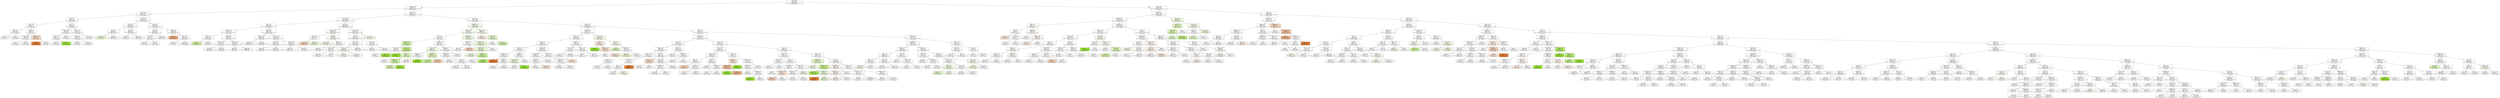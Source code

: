 digraph Tree {
node [shape=box, style="filled", color="black"] ;
0 [label="sdComp <= 0.2\ngini = 0.833\nsamples = 28293\nvalue = [4547, 4720, 4798, 4715, 4715, 4798]\nclass = maxmax", fillcolor="#ffffff"] ;
1 [label="graphDepth <= 3.5\ngini = 0.833\nsamples = 12487\nvalue = [1937, 2030, 2220, 2040, 2040, 2220]\nclass = maxmax", fillcolor="#ffffff"] ;
0 -> 1 [labeldistance=2.5, labelangle=45, headlabel="True"] ;
2 [label="sdComp <= 0.065\ngini = 0.829\nsamples = 1711\nvalue = [213, 226, 306, 330, 330, 306]\nclass = minmax", fillcolor="#ffffff"] ;
1 -> 2 ;
3 [label="sdComp <= 0.02\ngini = 0.773\nsamples = 292\nvalue = [16, 20, 40, 88, 88, 40]\nclass = minmax", fillcolor="#ffffff"] ;
2 -> 3 ;
4 [label="sdComm <= 0.02\ngini = 0.717\nsamples = 96\nvalue = [12, 12, 2, 34, 34, 2]\nclass = minmax", fillcolor="#ffffff"] ;
3 -> 4 ;
5 [label="nbproc <= 4.5\ngini = 0.566\nsamples = 56\nvalue = [2, 2, 0, 26, 26, 0]\nclass = minmax", fillcolor="#ffffff"] ;
4 -> 5 ;
6 [label="gini = 0.75\nsamples = 8\nvalue = [2, 2, 0, 2, 2, 0]\nclass = mean", fillcolor="#ffffff"] ;
5 -> 6 ;
7 [label="gini = 0.5\nsamples = 48\nvalue = [0, 0, 0, 24, 24, 0]\nclass = minmax", fillcolor="#ffffff"] ;
5 -> 7 ;
8 [label="nbproc <= 4.5\ngini = 0.79\nsamples = 40\nvalue = [10, 10, 2, 8, 8, 2]\nclass = mean", fillcolor="#ffffff"] ;
4 -> 8 ;
9 [label="sdComm <= 0.065\ngini = 0.64\nsamples = 20\nvalue = [0, 4, 0, 8, 8, 0]\nclass = minmax", fillcolor="#ffffff"] ;
8 -> 9 ;
10 [label="gini = 0.5\nsamples = 4\nvalue = [0, 0, 0, 2, 2, 0]\nclass = minmax", fillcolor="#ffffff"] ;
9 -> 10 ;
11 [label="gini = 0.656\nsamples = 16\nvalue = [0, 4, 0, 6, 6, 0]\nclass = minmax", fillcolor="#ffffff"] ;
9 -> 11 ;
12 [label="sdComm <= 0.065\ngini = 0.64\nsamples = 20\nvalue = [10, 6, 2, 0, 0, 2]\nclass = mean", fillcolor="#f8dbc6"] ;
8 -> 12 ;
13 [label="gini = 0.0\nsamples = 4\nvalue = [4, 0, 0, 0, 0, 0]\nclass = mean", fillcolor="#e58139"] ;
12 -> 13 ;
14 [label="gini = 0.688\nsamples = 16\nvalue = [6, 6, 2, 0, 0, 2]\nclass = mean", fillcolor="#ffffff"] ;
12 -> 14 ;
15 [label="nbproc <= 4.5\ngini = 0.771\nsamples = 196\nvalue = [4, 8, 38, 54, 54, 38]\nclass = minmax", fillcolor="#ffffff"] ;
3 -> 15 ;
16 [label="sdComm <= 0.065\ngini = 0.805\nsamples = 46\nvalue = [4, 6, 6, 12, 12, 6]\nclass = minmax", fillcolor="#ffffff"] ;
15 -> 16 ;
17 [label="sdComm <= 0.02\ngini = 0.792\nsamples = 24\nvalue = [2, 6, 2, 6, 6, 2]\nclass = median", fillcolor="#ffffff"] ;
16 -> 17 ;
18 [label="gini = 0.793\nsamples = 22\nvalue = [2, 4, 2, 6, 6, 2]\nclass = minmax", fillcolor="#ffffff"] ;
17 -> 18 ;
19 [label="gini = 0.0\nsamples = 2\nvalue = [0, 2, 0, 0, 0, 0]\nclass = median", fillcolor="#9de539"] ;
17 -> 19 ;
20 [label="gini = 0.777\nsamples = 22\nvalue = [2, 0, 4, 6, 6, 4]\nclass = minmax", fillcolor="#ffffff"] ;
16 -> 20 ;
21 [label="sdComm <= 0.065\ngini = 0.752\nsamples = 150\nvalue = [0, 2, 32, 42, 42, 32]\nclass = minmax", fillcolor="#ffffff"] ;
15 -> 21 ;
22 [label="sdComm <= 0.02\ngini = 0.76\nsamples = 86\nvalue = [0, 2, 20, 22, 22, 20]\nclass = minmax", fillcolor="#ffffff"] ;
21 -> 22 ;
23 [label="gini = 0.761\nsamples = 58\nvalue = [0, 2, 12, 16, 16, 12]\nclass = minmax", fillcolor="#ffffff"] ;
22 -> 23 ;
24 [label="gini = 0.745\nsamples = 28\nvalue = [0, 0, 8, 6, 6, 8]\nclass = maxmax", fillcolor="#ffffff"] ;
22 -> 24 ;
25 [label="gini = 0.734\nsamples = 64\nvalue = [0, 0, 12, 20, 20, 12]\nclass = minmax", fillcolor="#ffffff"] ;
21 -> 25 ;
26 [label="sdComm <= 0.065\ngini = 0.831\nsamples = 1419\nvalue = [197, 206, 266, 242, 242, 266]\nclass = maxmax", fillcolor="#ffffff"] ;
2 -> 26 ;
27 [label="sdComm <= 0.02\ngini = 0.829\nsamples = 736\nvalue = [80, 120, 130, 138, 138, 130]\nclass = minmax", fillcolor="#ffffff"] ;
26 -> 27 ;
28 [label="nbproc <= 4.5\ngini = 0.833\nsamples = 426\nvalue = [68, 62, 76, 72, 72, 76]\nclass = maxmax", fillcolor="#ffffff"] ;
27 -> 28 ;
29 [label="gini = 0.728\nsamples = 58\nvalue = [12, 22, 0, 12, 12, 0]\nclass = median", fillcolor="#eaf9d4"] ;
28 -> 29 ;
30 [label="gini = 0.827\nsamples = 368\nvalue = [56, 40, 76, 60, 60, 76]\nclass = maxmax", fillcolor="#ffffff"] ;
28 -> 30 ;
31 [label="nbproc <= 4.5\ngini = 0.812\nsamples = 310\nvalue = [12, 58, 54, 66, 66, 54]\nclass = minmax", fillcolor="#ffffff"] ;
27 -> 31 ;
32 [label="gini = 0.777\nsamples = 114\nvalue = [8, 18, 34, 10, 10, 34]\nclass = maxmax", fillcolor="#ffffff"] ;
31 -> 32 ;
33 [label="gini = 0.774\nsamples = 196\nvalue = [4, 40, 20, 56, 56, 20]\nclass = minmax", fillcolor="#ffffff"] ;
31 -> 33 ;
34 [label="sdComm <= 0.2\ngini = 0.829\nsamples = 683\nvalue = [117, 86, 136, 104, 104, 136]\nclass = maxmax", fillcolor="#ffffff"] ;
26 -> 34 ;
35 [label="nbproc <= 4.5\ngini = 0.826\nsamples = 501\nvalue = [83, 58, 106, 74, 74, 106]\nclass = maxmax", fillcolor="#ffffff"] ;
34 -> 35 ;
36 [label="CCR <= 0.55\ngini = 0.733\nsamples = 47\nvalue = [1, 2, 16, 6, 6, 16]\nclass = maxmax", fillcolor="#ffffff"] ;
35 -> 36 ;
37 [label="gini = 0.705\nsamples = 33\nvalue = [1, 0, 12, 4, 4, 12]\nclass = maxmax", fillcolor="#ffffff"] ;
36 -> 37 ;
38 [label="gini = 0.776\nsamples = 14\nvalue = [0, 2, 4, 2, 2, 4]\nclass = maxmax", fillcolor="#ffffff"] ;
36 -> 38 ;
39 [label="gini = 0.829\nsamples = 454\nvalue = [82, 56, 90, 68, 68, 90]\nclass = maxmax", fillcolor="#ffffff"] ;
35 -> 39 ;
40 [label="sdComm <= 0.65\ngini = 0.833\nsamples = 182\nvalue = [34, 28, 30, 30, 30, 30]\nclass = mean", fillcolor="#fefcfa"] ;
34 -> 40 ;
41 [label="gini = 0.375\nsamples = 8\nvalue = [6, 2, 0, 0, 0, 0]\nclass = mean", fillcolor="#eeab7b"] ;
40 -> 41 ;
42 [label="nbproc <= 4.5\ngini = 0.833\nsamples = 174\nvalue = [28, 26, 30, 30, 30, 30]\nclass = maxmax", fillcolor="#ffffff"] ;
40 -> 42 ;
43 [label="gini = 0.75\nsamples = 8\nvalue = [2, 2, 0, 2, 2, 0]\nclass = mean", fillcolor="#ffffff"] ;
42 -> 43 ;
44 [label="gini = 0.832\nsamples = 166\nvalue = [26, 24, 30, 28, 28, 30]\nclass = maxmax", fillcolor="#ffffff"] ;
42 -> 44 ;
45 [label="graphSize <= 22.5\ngini = 0.833\nsamples = 10776\nvalue = [1724, 1804, 1914, 1710, 1710, 1914]\nclass = maxmax", fillcolor="#ffffff"] ;
1 -> 45 ;
46 [label="sdComm <= 0.065\ngini = 0.833\nsamples = 6896\nvalue = [1168, 1184, 1164, 1108, 1108, 1164]\nclass = median", fillcolor="#fffffe"] ;
45 -> 46 ;
47 [label="nbproc <= 4.5\ngini = 0.833\nsamples = 4070\nvalue = [676, 630, 706, 676, 676, 706]\nclass = maxmax", fillcolor="#ffffff"] ;
46 -> 47 ;
48 [label="sdComp <= 0.02\ngini = 0.833\nsamples = 1106\nvalue = [196, 178, 178, 188, 188, 178]\nclass = mean", fillcolor="#fffefd"] ;
47 -> 48 ;
49 [label="sdComm <= 0.02\ngini = 0.816\nsamples = 192\nvalue = [26, 42, 20, 42, 42, 20]\nclass = median", fillcolor="#ffffff"] ;
48 -> 49 ;
50 [label="gini = 0.593\nsamples = 18\nvalue = [0, 10, 0, 4, 4, 0]\nclass = median", fillcolor="#d5f4aa"] ;
49 -> 50 ;
51 [label="gini = 0.822\nsamples = 174\nvalue = [26, 32, 20, 38, 38, 20]\nclass = minmax", fillcolor="#ffffff"] ;
49 -> 51 ;
52 [label="sdComp <= 0.065\ngini = 0.832\nsamples = 914\nvalue = [170, 136, 158, 146, 146, 158]\nclass = mean", fillcolor="#fffdfc"] ;
48 -> 52 ;
53 [label="sdComm <= 0.02\ngini = 0.826\nsamples = 252\nvalue = [40, 40, 54, 32, 32, 54]\nclass = maxmax", fillcolor="#ffffff"] ;
52 -> 53 ;
54 [label="gini = 0.827\nsamples = 196\nvalue = [36, 40, 36, 24, 24, 36]\nclass = median", fillcolor="#fdfefa"] ;
53 -> 54 ;
55 [label="gini = 0.747\nsamples = 56\nvalue = [4, 0, 18, 8, 8, 18]\nclass = maxmax", fillcolor="#ffffff"] ;
53 -> 55 ;
56 [label="sdComm <= 0.02\ngini = 0.832\nsamples = 662\nvalue = [130, 96, 104, 114, 114, 104]\nclass = mean", fillcolor="#fefbf9"] ;
52 -> 56 ;
57 [label="gini = 0.827\nsamples = 268\nvalue = [52, 28, 42, 52, 52, 42]\nclass = mean", fillcolor="#ffffff"] ;
56 -> 57 ;
58 [label="gini = 0.832\nsamples = 394\nvalue = [78, 68, 62, 62, 62, 62]\nclass = mean", fillcolor="#fefbf9"] ;
56 -> 58 ;
59 [label="sdComp <= 0.02\ngini = 0.833\nsamples = 2964\nvalue = [480, 452, 528, 488, 488, 528]\nclass = maxmax", fillcolor="#ffffff"] ;
47 -> 59 ;
60 [label="sdComm <= 0.02\ngini = 0.831\nsamples = 584\nvalue = [108, 84, 108, 88, 88, 108]\nclass = mean", fillcolor="#ffffff"] ;
59 -> 60 ;
61 [label="gini = 0.829\nsamples = 144\nvalue = [32, 24, 20, 24, 24, 20]\nclass = mean", fillcolor="#fdf7f2"] ;
60 -> 61 ;
62 [label="gini = 0.829\nsamples = 440\nvalue = [76, 60, 88, 64, 64, 88]\nclass = maxmax", fillcolor="#ffffff"] ;
60 -> 62 ;
63 [label="sdComm <= 0.02\ngini = 0.833\nsamples = 2380\nvalue = [372, 368, 420, 400, 400, 420]\nclass = maxmax", fillcolor="#ffffff"] ;
59 -> 63 ;
64 [label="sdComp <= 0.065\ngini = 0.832\nsamples = 1204\nvalue = [196, 168, 222, 198, 198, 222]\nclass = maxmax", fillcolor="#ffffff"] ;
63 -> 64 ;
65 [label="gini = 0.832\nsamples = 436\nvalue = [64, 68, 82, 70, 70, 82]\nclass = maxmax", fillcolor="#ffffff"] ;
64 -> 65 ;
66 [label="gini = 0.831\nsamples = 768\nvalue = [132, 100, 140, 128, 128, 140]\nclass = maxmax", fillcolor="#ffffff"] ;
64 -> 66 ;
67 [label="sdComp <= 0.065\ngini = 0.833\nsamples = 1176\nvalue = [176, 200, 198, 202, 202, 198]\nclass = minmax", fillcolor="#ffffff"] ;
63 -> 67 ;
68 [label="gini = 0.833\nsamples = 400\nvalue = [60, 68, 64, 72, 72, 64]\nclass = minmax", fillcolor="#ffffff"] ;
67 -> 68 ;
69 [label="gini = 0.833\nsamples = 776\nvalue = [116, 132, 134, 130, 130, 134]\nclass = maxmax", fillcolor="#ffffff"] ;
67 -> 69 ;
70 [label="nbproc <= 4.5\ngini = 0.832\nsamples = 2826\nvalue = [492, 554, 458, 432, 432, 458]\nclass = median", fillcolor="#fcfefa"] ;
46 -> 70 ;
71 [label="sdComp <= 0.065\ngini = 0.83\nsamples = 732\nvalue = [122, 158, 104, 122, 122, 104]\nclass = median", fillcolor="#f9fdf3"] ;
70 -> 71 ;
72 [label="sdComp <= 0.02\ngini = 0.722\nsamples = 36\nvalue = [12, 12, 6, 0, 0, 6]\nclass = mean", fillcolor="#ffffff"] ;
71 -> 72 ;
73 [label="gini = 0.625\nsamples = 8\nvalue = [4, 0, 2, 0, 0, 2]\nclass = mean", fillcolor="#f6d5bd"] ;
72 -> 73 ;
74 [label="gini = 0.694\nsamples = 28\nvalue = [8, 12, 4, 0, 0, 4]\nclass = median", fillcolor="#ebfad7"] ;
72 -> 74 ;
75 [label="CCR <= 0.55\ngini = 0.83\nsamples = 696\nvalue = [110, 146, 98, 122, 122, 98]\nclass = median", fillcolor="#fbfef7"] ;
71 -> 75 ;
76 [label="gini = 0.825\nsamples = 228\nvalue = [36, 56, 32, 36, 36, 32]\nclass = median", fillcolor="#f5fcea"] ;
75 -> 76 ;
77 [label="sdComm <= 0.2\ngini = 0.831\nsamples = 468\nvalue = [74, 90, 66, 86, 86, 66]\nclass = median", fillcolor="#fefffd"] ;
75 -> 77 ;
78 [label="gini = 0.828\nsamples = 232\nvalue = [36, 48, 30, 44, 44, 30]\nclass = median", fillcolor="#fdfefb"] ;
77 -> 78 ;
79 [label="sdComm <= 0.65\ngini = 0.833\nsamples = 236\nvalue = [38, 42, 36, 42, 42, 36]\nclass = median", fillcolor="#ffffff"] ;
77 -> 79 ;
80 [label="gini = 0.832\nsamples = 164\nvalue = [26, 30, 24, 30, 30, 24]\nclass = median", fillcolor="#ffffff"] ;
79 -> 80 ;
81 [label="gini = 0.833\nsamples = 72\nvalue = [12, 12, 12, 12, 12, 12]\nclass = mean", fillcolor="#ffffff"] ;
79 -> 81 ;
82 [label="sdComm <= 0.65\ngini = 0.832\nsamples = 2094\nvalue = [370, 396, 354, 310, 310, 354]\nclass = median", fillcolor="#fefffc"] ;
70 -> 82 ;
83 [label="CCR <= 0.55\ngini = 0.832\nsamples = 1906\nvalue = [338, 352, 326, 282, 282, 326]\nclass = median", fillcolor="#fefffd"] ;
82 -> 83 ;
84 [label="sdComp <= 0.065\ngini = 0.832\nsamples = 1422\nvalue = [262, 268, 236, 210, 210, 236]\nclass = median", fillcolor="#fefffe"] ;
83 -> 84 ;
85 [label="sdComp <= 0.02\ngini = 0.832\nsamples = 408\nvalue = [64, 80, 68, 64, 64, 68]\nclass = median", fillcolor="#fcfef8"] ;
84 -> 85 ;
86 [label="gini = 0.831\nsamples = 152\nvalue = [24, 32, 24, 24, 24, 24]\nclass = median", fillcolor="#f9fdf3"] ;
85 -> 86 ;
87 [label="gini = 0.833\nsamples = 256\nvalue = [40, 48, 44, 40, 40, 44]\nclass = median", fillcolor="#fdfffb"] ;
85 -> 87 ;
88 [label="gini = 0.831\nsamples = 1014\nvalue = [198, 188, 168, 146, 146, 168]\nclass = mean", fillcolor="#fffdfd"] ;
84 -> 88 ;
89 [label="sdComm <= 0.2\ngini = 0.832\nsamples = 484\nvalue = [76, 84, 90, 72, 72, 90]\nclass = maxmax", fillcolor="#ffffff"] ;
83 -> 89 ;
90 [label="gini = 0.83\nsamples = 152\nvalue = [20, 24, 30, 24, 24, 30]\nclass = maxmax", fillcolor="#ffffff"] ;
89 -> 90 ;
91 [label="gini = 0.832\nsamples = 332\nvalue = [56, 60, 60, 48, 48, 60]\nclass = median", fillcolor="#ffffff"] ;
89 -> 91 ;
92 [label="gini = 0.828\nsamples = 188\nvalue = [32, 44, 28, 28, 28, 28]\nclass = median", fillcolor="#f7fdf0"] ;
82 -> 92 ;
93 [label="sdComm <= 0.02\ngini = 0.831\nsamples = 3880\nvalue = [556, 620, 750, 602, 602, 750]\nclass = maxmax", fillcolor="#ffffff"] ;
45 -> 93 ;
94 [label="graphDepth <= 25.5\ngini = 0.823\nsamples = 850\nvalue = [128, 210, 148, 108, 108, 148]\nclass = median", fillcolor="#f6fdee"] ;
93 -> 94 ;
95 [label="sdComp <= 0.065\ngini = 0.822\nsamples = 792\nvalue = [116, 192, 148, 94, 94, 148]\nclass = median", fillcolor="#f8fdf1"] ;
94 -> 95 ;
96 [label="nbproc <= 4.5\ngini = 0.829\nsamples = 378\nvalue = [46, 72, 72, 58, 58, 72]\nclass = median", fillcolor="#ffffff"] ;
95 -> 96 ;
97 [label="graphDepth <= 6.5\ngini = 0.695\nsamples = 52\nvalue = [2, 26, 6, 6, 6, 6]\nclass = median", fillcolor="#d4f4a9"] ;
96 -> 97 ;
98 [label="sdComp <= 0.02\ngini = 0.781\nsamples = 16\nvalue = [0, 4, 4, 2, 2, 4]\nclass = median", fillcolor="#ffffff"] ;
97 -> 98 ;
99 [label="gini = 0.722\nsamples = 12\nvalue = [0, 0, 4, 2, 2, 4]\nclass = maxmax", fillcolor="#ffffff"] ;
98 -> 99 ;
100 [label="gini = 0.0\nsamples = 4\nvalue = [0, 4, 0, 0, 0, 0]\nclass = median", fillcolor="#9de539"] ;
98 -> 100 ;
101 [label="graphSize <= 40.0\ngini = 0.593\nsamples = 36\nvalue = [2, 22, 2, 4, 4, 2]\nclass = median", fillcolor="#c8f090"] ;
97 -> 101 ;
102 [label="gini = 0.0\nsamples = 12\nvalue = [0, 12, 0, 0, 0, 0]\nclass = median", fillcolor="#9de539"] ;
101 -> 102 ;
103 [label="sdComp <= 0.02\ngini = 0.75\nsamples = 24\nvalue = [2, 10, 2, 4, 4, 2]\nclass = median", fillcolor="#e2f7c4"] ;
101 -> 103 ;
104 [label="gini = 0.667\nsamples = 6\nvalue = [2, 0, 2, 0, 0, 2]\nclass = mean", fillcolor="#ffffff"] ;
103 -> 104 ;
105 [label="graphDepth <= 12.5\ngini = 0.593\nsamples = 18\nvalue = [0, 10, 0, 4, 4, 0]\nclass = median", fillcolor="#d5f4aa"] ;
103 -> 105 ;
106 [label="gini = 0.625\nsamples = 16\nvalue = [0, 8, 0, 4, 4, 0]\nclass = median", fillcolor="#def6bd"] ;
105 -> 106 ;
107 [label="gini = 0.0\nsamples = 2\nvalue = [0, 2, 0, 0, 0, 0]\nclass = median", fillcolor="#9de539"] ;
105 -> 107 ;
108 [label="graphDepth <= 9.0\ngini = 0.829\nsamples = 326\nvalue = [44, 46, 66, 52, 52, 66]\nclass = maxmax", fillcolor="#ffffff"] ;
96 -> 108 ;
109 [label="sdComp <= 0.02\ngini = 0.81\nsamples = 102\nvalue = [20, 30, 14, 12, 12, 14]\nclass = median", fillcolor="#f3fce7"] ;
108 -> 109 ;
110 [label="graphSize <= 40.0\ngini = 0.823\nsamples = 70\nvalue = [14, 16, 8, 12, 12, 8]\nclass = median", fillcolor="#fcfef8"] ;
109 -> 110 ;
111 [label="gini = 0.826\nsamples = 66\nvalue = [14, 12, 8, 12, 12, 8]\nclass = mean", fillcolor="#fefaf8"] ;
110 -> 111 ;
112 [label="gini = 0.0\nsamples = 4\nvalue = [0, 4, 0, 0, 0, 0]\nclass = median", fillcolor="#9de539"] ;
110 -> 112 ;
113 [label="graphDepth <= 6.5\ngini = 0.703\nsamples = 32\nvalue = [6, 14, 6, 0, 0, 6]\nclass = median", fillcolor="#e1f7c2"] ;
109 -> 113 ;
114 [label="gini = 0.56\nsamples = 20\nvalue = [0, 12, 4, 0, 0, 4]\nclass = median", fillcolor="#cef29c"] ;
113 -> 114 ;
115 [label="gini = 0.667\nsamples = 12\nvalue = [6, 2, 2, 0, 0, 2]\nclass = mean", fillcolor="#f5cdb0"] ;
113 -> 115 ;
116 [label="graphSize <= 75.0\ngini = 0.812\nsamples = 224\nvalue = [24, 16, 52, 40, 40, 52]\nclass = maxmax", fillcolor="#ffffff"] ;
108 -> 116 ;
117 [label="graphDepth <= 13.5\ngini = 0.812\nsamples = 212\nvalue = [20, 16, 48, 40, 40, 48]\nclass = maxmax", fillcolor="#ffffff"] ;
116 -> 117 ;
118 [label="gini = 0.827\nsamples = 124\nvalue = [16, 16, 26, 20, 20, 26]\nclass = maxmax", fillcolor="#ffffff"] ;
117 -> 118 ;
119 [label="sdComp <= 0.02\ngini = 0.77\nsamples = 88\nvalue = [4, 0, 22, 20, 20, 22]\nclass = maxmax", fillcolor="#ffffff"] ;
117 -> 119 ;
120 [label="gini = 0.745\nsamples = 56\nvalue = [0, 0, 16, 12, 12, 16]\nclass = maxmax", fillcolor="#ffffff"] ;
119 -> 120 ;
121 [label="gini = 0.789\nsamples = 32\nvalue = [4, 0, 6, 8, 8, 6]\nclass = minmax", fillcolor="#ffffff"] ;
119 -> 121 ;
122 [label="gini = 0.667\nsamples = 12\nvalue = [4, 0, 4, 0, 0, 4]\nclass = mean", fillcolor="#ffffff"] ;
116 -> 122 ;
123 [label="graphDepth <= 9.0\ngini = 0.805\nsamples = 414\nvalue = [70, 120, 76, 36, 36, 76]\nclass = median", fillcolor="#f2fce5"] ;
95 -> 123 ;
124 [label="graphSize <= 40.0\ngini = 0.717\nsamples = 100\nvalue = [18, 14, 34, 0, 0, 34]\nclass = maxmax", fillcolor="#ffffff"] ;
123 -> 124 ;
125 [label="gini = 0.703\nsamples = 84\nvalue = [10, 14, 30, 0, 0, 30]\nclass = maxmax", fillcolor="#ffffff"] ;
124 -> 125 ;
126 [label="gini = 0.625\nsamples = 16\nvalue = [8, 0, 4, 0, 0, 4]\nclass = mean", fillcolor="#f6d5bd"] ;
124 -> 126 ;
127 [label="graphSize <= 75.0\ngini = 0.797\nsamples = 314\nvalue = [52, 106, 42, 36, 36, 42]\nclass = median", fillcolor="#ebfad6"] ;
123 -> 127 ;
128 [label="graphSize <= 40.0\ngini = 0.792\nsamples = 306\nvalue = [52, 106, 42, 32, 32, 42]\nclass = median", fillcolor="#eaf9d5"] ;
127 -> 128 ;
129 [label="gini = 0.804\nsamples = 260\nvalue = [52, 80, 36, 28, 28, 36]\nclass = median", fillcolor="#f2fce4"] ;
128 -> 129 ;
130 [label="nbproc <= 4.5\ngini = 0.631\nsamples = 46\nvalue = [0, 26, 6, 4, 4, 6]\nclass = median", fillcolor="#cef29c"] ;
128 -> 130 ;
131 [label="gini = 0.722\nsamples = 12\nvalue = [0, 0, 2, 4, 4, 2]\nclass = minmax", fillcolor="#ffffff"] ;
130 -> 131 ;
132 [label="gini = 0.388\nsamples = 34\nvalue = [0, 26, 4, 0, 0, 4]\nclass = median", fillcolor="#b7ec6e"] ;
130 -> 132 ;
133 [label="gini = 0.5\nsamples = 8\nvalue = [0, 0, 0, 4, 4, 0]\nclass = minmax", fillcolor="#ffffff"] ;
127 -> 133 ;
134 [label="sdComp <= 0.02\ngini = 0.744\nsamples = 58\nvalue = [12, 18, 0, 14, 14, 0]\nclass = median", fillcolor="#f6fded"] ;
94 -> 134 ;
135 [label="gini = 0.741\nsamples = 36\nvalue = [12, 8, 0, 8, 8, 0]\nclass = mean", fillcolor="#fbede3"] ;
134 -> 135 ;
136 [label="nbproc <= 4.5\ngini = 0.645\nsamples = 22\nvalue = [0, 10, 0, 6, 6, 0]\nclass = median", fillcolor="#e6f8ce"] ;
134 -> 136 ;
137 [label="gini = 0.5\nsamples = 4\nvalue = [0, 0, 0, 2, 2, 0]\nclass = minmax", fillcolor="#ffffff"] ;
136 -> 137 ;
138 [label="gini = 0.593\nsamples = 18\nvalue = [0, 10, 0, 4, 4, 0]\nclass = median", fillcolor="#d5f4aa"] ;
136 -> 138 ;
139 [label="sdComp <= 0.02\ngini = 0.83\nsamples = 3030\nvalue = [428, 410, 602, 494, 494, 602]\nclass = maxmax", fillcolor="#ffffff"] ;
93 -> 139 ;
140 [label="graphSize <= 75.0\ngini = 0.827\nsamples = 774\nvalue = [98, 104, 124, 162, 162, 124]\nclass = minmax", fillcolor="#ffffff"] ;
139 -> 140 ;
141 [label="graphDepth <= 13.5\ngini = 0.818\nsamples = 652\nvalue = [72, 68, 106, 150, 150, 106]\nclass = minmax", fillcolor="#ffffff"] ;
140 -> 141 ;
142 [label="nbproc <= 4.5\ngini = 0.83\nsamples = 430\nvalue = [62, 56, 74, 82, 82, 74]\nclass = minmax", fillcolor="#ffffff"] ;
141 -> 142 ;
143 [label="sdComm <= 0.065\ngini = 0.821\nsamples = 142\nvalue = [14, 20, 32, 22, 22, 32]\nclass = maxmax", fillcolor="#ffffff"] ;
142 -> 143 ;
144 [label="graphDepth <= 6.5\ngini = 0.789\nsamples = 84\nvalue = [12, 8, 24, 8, 8, 24]\nclass = maxmax", fillcolor="#ffffff"] ;
143 -> 144 ;
145 [label="gini = 0.0\nsamples = 4\nvalue = [4, 0, 0, 0, 0, 0]\nclass = mean", fillcolor="#e58139"] ;
144 -> 145 ;
146 [label="graphDepth <= 9.0\ngini = 0.78\nsamples = 80\nvalue = [8, 8, 24, 8, 8, 24]\nclass = maxmax", fillcolor="#ffffff"] ;
144 -> 146 ;
147 [label="gini = 0.5\nsamples = 12\nvalue = [0, 0, 6, 0, 0, 6]\nclass = maxmax", fillcolor="#ffffff"] ;
146 -> 147 ;
148 [label="gini = 0.804\nsamples = 68\nvalue = [8, 8, 18, 8, 8, 18]\nclass = maxmax", fillcolor="#ffffff"] ;
146 -> 148 ;
149 [label="graphDepth <= 9.0\ngini = 0.801\nsamples = 58\nvalue = [2, 12, 8, 14, 14, 8]\nclass = minmax", fillcolor="#ffffff"] ;
143 -> 149 ;
150 [label="graphSize <= 40.0\ngini = 0.653\nsamples = 14\nvalue = [0, 6, 4, 0, 0, 4]\nclass = median", fillcolor="#ebfad7"] ;
149 -> 150 ;
151 [label="gini = 0.667\nsamples = 12\nvalue = [0, 4, 4, 0, 0, 4]\nclass = median", fillcolor="#ffffff"] ;
150 -> 151 ;
152 [label="gini = 0.0\nsamples = 2\nvalue = [0, 2, 0, 0, 0, 0]\nclass = median", fillcolor="#9de539"] ;
150 -> 152 ;
153 [label="gini = 0.76\nsamples = 44\nvalue = [2, 6, 4, 14, 14, 4]\nclass = minmax", fillcolor="#ffffff"] ;
149 -> 153 ;
154 [label="sdComm <= 0.065\ngini = 0.827\nsamples = 288\nvalue = [48, 36, 42, 60, 60, 42]\nclass = minmax", fillcolor="#ffffff"] ;
142 -> 154 ;
155 [label="graphDepth <= 9.0\ngini = 0.807\nsamples = 174\nvalue = [26, 28, 16, 44, 44, 16]\nclass = minmax", fillcolor="#ffffff"] ;
154 -> 155 ;
156 [label="graphDepth <= 6.5\ngini = 0.753\nsamples = 62\nvalue = [10, 4, 4, 20, 20, 4]\nclass = minmax", fillcolor="#ffffff"] ;
155 -> 156 ;
157 [label="gini = 0.75\nsamples = 48\nvalue = [4, 4, 4, 16, 16, 4]\nclass = minmax", fillcolor="#ffffff"] ;
156 -> 157 ;
158 [label="gini = 0.653\nsamples = 14\nvalue = [6, 0, 0, 4, 4, 0]\nclass = mean", fillcolor="#fae6d7"] ;
156 -> 158 ;
159 [label="gini = 0.819\nsamples = 112\nvalue = [16, 24, 12, 24, 24, 12]\nclass = median", fillcolor="#ffffff"] ;
155 -> 159 ;
160 [label="graphSize <= 40.0\ngini = 0.814\nsamples = 114\nvalue = [22, 8, 26, 16, 16, 26]\nclass = maxmax", fillcolor="#ffffff"] ;
154 -> 160 ;
161 [label="graphDepth <= 7.5\ngini = 0.804\nsamples = 100\nvalue = [16, 8, 26, 12, 12, 26]\nclass = maxmax", fillcolor="#ffffff"] ;
160 -> 161 ;
162 [label="gini = 0.821\nsamples = 80\nvalue = [12, 8, 18, 12, 12, 18]\nclass = maxmax", fillcolor="#ffffff"] ;
161 -> 162 ;
163 [label="gini = 0.64\nsamples = 20\nvalue = [4, 0, 8, 0, 0, 8]\nclass = maxmax", fillcolor="#ffffff"] ;
161 -> 163 ;
164 [label="gini = 0.653\nsamples = 14\nvalue = [6, 0, 0, 4, 4, 0]\nclass = mean", fillcolor="#fae6d7"] ;
160 -> 164 ;
165 [label="nbproc <= 4.5\ngini = 0.766\nsamples = 222\nvalue = [10, 12, 32, 68, 68, 32]\nclass = minmax", fillcolor="#ffffff"] ;
141 -> 165 ;
166 [label="sdComm <= 0.065\ngini = 0.69\nsamples = 84\nvalue = [2, 2, 8, 32, 32, 8]\nclass = minmax", fillcolor="#ffffff"] ;
165 -> 166 ;
167 [label="gini = 0.66\nsamples = 20\nvalue = [2, 2, 0, 8, 8, 0]\nclass = minmax", fillcolor="#ffffff"] ;
166 -> 167 ;
168 [label="gini = 0.688\nsamples = 64\nvalue = [0, 0, 8, 24, 24, 8]\nclass = minmax", fillcolor="#ffffff"] ;
166 -> 168 ;
169 [label="sdComm <= 0.065\ngini = 0.795\nsamples = 138\nvalue = [8, 10, 24, 36, 36, 24]\nclass = minmax", fillcolor="#ffffff"] ;
165 -> 169 ;
170 [label="gini = 0.82\nsamples = 62\nvalue = [4, 10, 12, 12, 12, 12]\nclass = maxmax", fillcolor="#ffffff"] ;
169 -> 170 ;
171 [label="gini = 0.748\nsamples = 76\nvalue = [4, 0, 12, 24, 24, 12]\nclass = minmax", fillcolor="#ffffff"] ;
169 -> 171 ;
172 [label="sdComm <= 0.065\ngini = 0.805\nsamples = 122\nvalue = [26, 36, 18, 12, 12, 18]\nclass = median", fillcolor="#f5fcea"] ;
140 -> 172 ;
173 [label="nbproc <= 4.5\ngini = 0.71\nsamples = 50\nvalue = [20, 14, 0, 8, 8, 0]\nclass = mean", fillcolor="#fbeade"] ;
172 -> 173 ;
174 [label="gini = 0.0\nsamples = 2\nvalue = [0, 2, 0, 0, 0, 0]\nclass = median", fillcolor="#9de539"] ;
173 -> 174 ;
175 [label="graphDepth <= 25.5\ngini = 0.708\nsamples = 48\nvalue = [20, 12, 0, 8, 8, 0]\nclass = mean", fillcolor="#f9e3d3"] ;
173 -> 175 ;
176 [label="gini = 0.5\nsamples = 8\nvalue = [4, 4, 0, 0, 0, 0]\nclass = mean", fillcolor="#ffffff"] ;
175 -> 176 ;
177 [label="gini = 0.72\nsamples = 40\nvalue = [16, 8, 0, 8, 8, 0]\nclass = mean", fillcolor="#f8e0ce"] ;
175 -> 177 ;
178 [label="nbproc <= 4.5\ngini = 0.769\nsamples = 72\nvalue = [6, 22, 18, 4, 4, 18]\nclass = median", fillcolor="#f8fdf0"] ;
172 -> 178 ;
179 [label="gini = 0.48\nsamples = 10\nvalue = [4, 6, 0, 0, 0, 0]\nclass = median", fillcolor="#def6bd"] ;
178 -> 179 ;
180 [label="graphDepth <= 25.5\ngini = 0.755\nsamples = 62\nvalue = [2, 16, 18, 4, 4, 18]\nclass = maxmax", fillcolor="#ffffff"] ;
178 -> 180 ;
181 [label="gini = 0.782\nsamples = 34\nvalue = [2, 12, 6, 4, 4, 6]\nclass = median", fillcolor="#eaf9d5"] ;
180 -> 181 ;
182 [label="gini = 0.612\nsamples = 28\nvalue = [0, 4, 12, 0, 0, 12]\nclass = maxmax", fillcolor="#ffffff"] ;
180 -> 182 ;
183 [label="sdComm <= 0.2\ngini = 0.827\nsamples = 2256\nvalue = [330, 306, 478, 332, 332, 478]\nclass = maxmax", fillcolor="#ffffff"] ;
139 -> 183 ;
184 [label="graphDepth <= 9.0\ngini = 0.817\nsamples = 1432\nvalue = [202, 174, 344, 184, 184, 344]\nclass = maxmax", fillcolor="#ffffff"] ;
183 -> 184 ;
185 [label="CCR <= 0.55\ngini = 0.774\nsamples = 506\nvalue = [60, 30, 154, 54, 54, 154]\nclass = maxmax", fillcolor="#ffffff"] ;
184 -> 185 ;
186 [label="sdComp <= 0.065\ngini = 0.798\nsamples = 394\nvalue = [56, 26, 106, 50, 50, 106]\nclass = maxmax", fillcolor="#ffffff"] ;
185 -> 186 ;
187 [label="sdComm <= 0.065\ngini = 0.732\nsamples = 120\nvalue = [10, 10, 42, 8, 8, 42]\nclass = maxmax", fillcolor="#ffffff"] ;
186 -> 187 ;
188 [label="graphSize <= 40.0\ngini = 0.669\nsamples = 70\nvalue = [2, 4, 28, 4, 4, 28]\nclass = maxmax", fillcolor="#ffffff"] ;
187 -> 188 ;
189 [label="gini = 0.649\nsamples = 58\nvalue = [2, 4, 24, 2, 2, 24]\nclass = maxmax", fillcolor="#ffffff"] ;
188 -> 189 ;
190 [label="gini = 0.722\nsamples = 12\nvalue = [0, 0, 4, 2, 2, 4]\nclass = maxmax", fillcolor="#ffffff"] ;
188 -> 190 ;
191 [label="graphSize <= 40.0\ngini = 0.79\nsamples = 50\nvalue = [8, 6, 14, 4, 4, 14]\nclass = maxmax", fillcolor="#ffffff"] ;
187 -> 191 ;
192 [label="nbproc <= 4.5\ngini = 0.775\nsamples = 46\nvalue = [4, 6, 14, 4, 4, 14]\nclass = maxmax", fillcolor="#ffffff"] ;
191 -> 192 ;
193 [label="gini = 0.686\nsamples = 26\nvalue = [2, 0, 10, 2, 2, 10]\nclass = maxmax", fillcolor="#ffffff"] ;
192 -> 193 ;
194 [label="gini = 0.8\nsamples = 20\nvalue = [2, 6, 4, 2, 2, 4]\nclass = median", fillcolor="#f3fce6"] ;
192 -> 194 ;
195 [label="gini = 0.0\nsamples = 4\nvalue = [4, 0, 0, 0, 0, 0]\nclass = mean", fillcolor="#e58139"] ;
191 -> 195 ;
196 [label="nbproc <= 4.5\ngini = 0.812\nsamples = 274\nvalue = [46, 16, 64, 42, 42, 64]\nclass = maxmax", fillcolor="#ffffff"] ;
186 -> 196 ;
197 [label="sdComm <= 0.065\ngini = 0.72\nsamples = 20\nvalue = [8, 4, 4, 0, 0, 4]\nclass = mean", fillcolor="#f8e0ce"] ;
196 -> 197 ;
198 [label="gini = 0.667\nsamples = 12\nvalue = [4, 0, 4, 0, 0, 4]\nclass = mean", fillcolor="#ffffff"] ;
197 -> 198 ;
199 [label="gini = 0.5\nsamples = 8\nvalue = [4, 4, 0, 0, 0, 0]\nclass = mean", fillcolor="#ffffff"] ;
197 -> 199 ;
200 [label="sdComm <= 0.065\ngini = 0.809\nsamples = 254\nvalue = [38, 12, 60, 42, 42, 60]\nclass = maxmax", fillcolor="#ffffff"] ;
196 -> 200 ;
201 [label="graphSize <= 40.0\ngini = 0.816\nsamples = 100\nvalue = [18, 6, 22, 16, 16, 22]\nclass = maxmax", fillcolor="#ffffff"] ;
200 -> 201 ;
202 [label="gini = 0.82\nsamples = 86\nvalue = [16, 6, 18, 14, 14, 18]\nclass = maxmax", fillcolor="#ffffff"] ;
201 -> 202 ;
203 [label="gini = 0.776\nsamples = 14\nvalue = [2, 0, 4, 2, 2, 4]\nclass = maxmax", fillcolor="#ffffff"] ;
201 -> 203 ;
204 [label="gini = 0.803\nsamples = 154\nvalue = [20, 6, 38, 26, 26, 38]\nclass = maxmax", fillcolor="#ffffff"] ;
200 -> 204 ;
205 [label="nbproc <= 4.5\ngini = 0.628\nsamples = 112\nvalue = [4, 4, 48, 4, 4, 48]\nclass = maxmax", fillcolor="#ffffff"] ;
185 -> 205 ;
206 [label="gini = 0.711\nsamples = 44\nvalue = [4, 0, 16, 4, 4, 16]\nclass = maxmax", fillcolor="#ffffff"] ;
205 -> 206 ;
207 [label="graphDepth <= 6.5\ngini = 0.554\nsamples = 68\nvalue = [0, 4, 32, 0, 0, 32]\nclass = maxmax", fillcolor="#ffffff"] ;
205 -> 207 ;
208 [label="gini = 0.579\nsamples = 44\nvalue = [0, 4, 20, 0, 0, 20]\nclass = maxmax", fillcolor="#ffffff"] ;
207 -> 208 ;
209 [label="gini = 0.5\nsamples = 24\nvalue = [0, 0, 12, 0, 0, 12]\nclass = maxmax", fillcolor="#ffffff"] ;
207 -> 209 ;
210 [label="sdComp <= 0.065\ngini = 0.829\nsamples = 926\nvalue = [142, 144, 190, 130, 130, 190]\nclass = maxmax", fillcolor="#ffffff"] ;
184 -> 210 ;
211 [label="sdComm <= 0.065\ngini = 0.831\nsamples = 272\nvalue = [40, 40, 44, 52, 52, 44]\nclass = minmax", fillcolor="#ffffff"] ;
210 -> 211 ;
212 [label="graphSize <= 75.0\ngini = 0.822\nsamples = 190\nvalue = [32, 30, 42, 22, 22, 42]\nclass = maxmax", fillcolor="#ffffff"] ;
211 -> 212 ;
213 [label="nbproc <= 4.5\ngini = 0.811\nsamples = 164\nvalue = [32, 28, 38, 14, 14, 38]\nclass = maxmax", fillcolor="#ffffff"] ;
212 -> 213 ;
214 [label="gini = 0.625\nsamples = 16\nvalue = [8, 0, 0, 4, 4, 0]\nclass = mean", fillcolor="#f6d5bd"] ;
213 -> 214 ;
215 [label="graphSize <= 40.0\ngini = 0.797\nsamples = 148\nvalue = [24, 28, 38, 10, 10, 38]\nclass = maxmax", fillcolor="#ffffff"] ;
213 -> 215 ;
216 [label="gini = 0.781\nsamples = 96\nvalue = [16, 24, 24, 4, 4, 24]\nclass = median", fillcolor="#ffffff"] ;
215 -> 216 ;
217 [label="gini = 0.799\nsamples = 52\nvalue = [8, 4, 14, 6, 6, 14]\nclass = maxmax", fillcolor="#ffffff"] ;
215 -> 217 ;
218 [label="nbproc <= 4.5\ngini = 0.757\nsamples = 26\nvalue = [0, 2, 4, 8, 8, 4]\nclass = minmax", fillcolor="#ffffff"] ;
212 -> 218 ;
219 [label="gini = 0.64\nsamples = 10\nvalue = [0, 2, 4, 0, 0, 4]\nclass = maxmax", fillcolor="#ffffff"] ;
218 -> 219 ;
220 [label="graphDepth <= 25.5\ngini = 0.5\nsamples = 16\nvalue = [0, 0, 0, 8, 8, 0]\nclass = minmax", fillcolor="#ffffff"] ;
218 -> 220 ;
221 [label="gini = 0.5\nsamples = 8\nvalue = [0, 0, 0, 4, 4, 0]\nclass = minmax", fillcolor="#ffffff"] ;
220 -> 221 ;
222 [label="gini = 0.5\nsamples = 8\nvalue = [0, 0, 0, 4, 4, 0]\nclass = minmax", fillcolor="#ffffff"] ;
220 -> 222 ;
223 [label="nbproc <= 4.5\ngini = 0.707\nsamples = 82\nvalue = [8, 10, 2, 30, 30, 2]\nclass = minmax", fillcolor="#ffffff"] ;
211 -> 223 ;
224 [label="graphSize <= 75.0\ngini = 0.667\nsamples = 18\nvalue = [8, 6, 0, 2, 2, 0]\nclass = mean", fillcolor="#fbeade"] ;
223 -> 224 ;
225 [label="graphSize <= 40.0\ngini = 0.612\nsamples = 14\nvalue = [8, 2, 0, 2, 2, 0]\nclass = mean", fillcolor="#f2c09c"] ;
224 -> 225 ;
226 [label="gini = 0.0\nsamples = 2\nvalue = [0, 2, 0, 0, 0, 0]\nclass = median", fillcolor="#9de539"] ;
225 -> 226 ;
227 [label="gini = 0.5\nsamples = 12\nvalue = [8, 0, 0, 2, 2, 0]\nclass = mean", fillcolor="#efb388"] ;
225 -> 227 ;
228 [label="gini = 0.0\nsamples = 4\nvalue = [0, 4, 0, 0, 0, 0]\nclass = median", fillcolor="#9de539"] ;
224 -> 228 ;
229 [label="graphDepth <= 25.5\ngini = 0.611\nsamples = 64\nvalue = [0, 4, 2, 28, 28, 2]\nclass = minmax", fillcolor="#ffffff"] ;
223 -> 229 ;
230 [label="graphSize <= 40.0\ngini = 0.56\nsamples = 60\nvalue = [0, 4, 0, 28, 28, 0]\nclass = minmax", fillcolor="#ffffff"] ;
229 -> 230 ;
231 [label="gini = 0.5\nsamples = 40\nvalue = [0, 0, 0, 20, 20, 0]\nclass = minmax", fillcolor="#ffffff"] ;
230 -> 231 ;
232 [label="graphSize <= 75.0\ngini = 0.64\nsamples = 20\nvalue = [0, 4, 0, 8, 8, 0]\nclass = minmax", fillcolor="#ffffff"] ;
230 -> 232 ;
233 [label="gini = 0.0\nsamples = 4\nvalue = [0, 4, 0, 0, 0, 0]\nclass = median", fillcolor="#9de539"] ;
232 -> 233 ;
234 [label="gini = 0.5\nsamples = 16\nvalue = [0, 0, 0, 8, 8, 0]\nclass = minmax", fillcolor="#ffffff"] ;
232 -> 234 ;
235 [label="gini = 0.5\nsamples = 4\nvalue = [0, 0, 2, 0, 0, 2]\nclass = maxmax", fillcolor="#ffffff"] ;
229 -> 235 ;
236 [label="nbproc <= 4.5\ngini = 0.822\nsamples = 654\nvalue = [102, 104, 146, 78, 78, 146]\nclass = maxmax", fillcolor="#ffffff"] ;
210 -> 236 ;
237 [label="sdComm <= 0.065\ngini = 0.819\nsamples = 134\nvalue = [8, 22, 26, 26, 26, 26]\nclass = maxmax", fillcolor="#ffffff"] ;
236 -> 237 ;
238 [label="graphSize <= 65.0\ngini = 0.5\nsamples = 24\nvalue = [0, 0, 12, 0, 0, 12]\nclass = maxmax", fillcolor="#ffffff"] ;
237 -> 238 ;
239 [label="gini = 0.5\nsamples = 20\nvalue = [0, 0, 10, 0, 0, 10]\nclass = maxmax", fillcolor="#ffffff"] ;
238 -> 239 ;
240 [label="gini = 0.5\nsamples = 4\nvalue = [0, 0, 2, 0, 0, 2]\nclass = maxmax", fillcolor="#ffffff"] ;
238 -> 240 ;
241 [label="CCR <= 0.55\ngini = 0.811\nsamples = 110\nvalue = [8, 22, 14, 26, 26, 14]\nclass = minmax", fillcolor="#ffffff"] ;
237 -> 241 ;
242 [label="graphDepth <= 13.5\ngini = 0.781\nsamples = 16\nvalue = [4, 0, 2, 4, 4, 2]\nclass = mean", fillcolor="#ffffff"] ;
241 -> 242 ;
243 [label="gini = 0.5\nsamples = 4\nvalue = [0, 0, 0, 2, 2, 0]\nclass = minmax", fillcolor="#ffffff"] ;
242 -> 243 ;
244 [label="graphDepth <= 25.5\ngini = 0.778\nsamples = 12\nvalue = [4, 0, 2, 2, 2, 2]\nclass = mean", fillcolor="#fae6d7"] ;
242 -> 244 ;
245 [label="gini = 0.625\nsamples = 8\nvalue = [4, 0, 2, 0, 0, 2]\nclass = mean", fillcolor="#f6d5bd"] ;
244 -> 245 ;
246 [label="gini = 0.5\nsamples = 4\nvalue = [0, 0, 0, 2, 2, 0]\nclass = minmax", fillcolor="#ffffff"] ;
244 -> 246 ;
247 [label="graphSize <= 75.0\ngini = 0.801\nsamples = 94\nvalue = [4, 22, 12, 22, 22, 12]\nclass = median", fillcolor="#ffffff"] ;
241 -> 247 ;
248 [label="graphDepth <= 13.5\ngini = 0.792\nsamples = 76\nvalue = [4, 16, 8, 20, 20, 8]\nclass = minmax", fillcolor="#ffffff"] ;
247 -> 248 ;
249 [label="gini = 0.816\nsamples = 56\nvalue = [4, 12, 8, 12, 12, 8]\nclass = median", fillcolor="#ffffff"] ;
248 -> 249 ;
250 [label="gini = 0.64\nsamples = 20\nvalue = [0, 4, 0, 8, 8, 0]\nclass = minmax", fillcolor="#ffffff"] ;
248 -> 250 ;
251 [label="gini = 0.765\nsamples = 18\nvalue = [0, 6, 4, 2, 2, 4]\nclass = median", fillcolor="#f1fbe3"] ;
247 -> 251 ;
252 [label="sdComm <= 0.065\ngini = 0.816\nsamples = 520\nvalue = [94, 82, 120, 52, 52, 120]\nclass = maxmax", fillcolor="#ffffff"] ;
236 -> 252 ;
253 [label="graphDepth <= 13.5\ngini = 0.786\nsamples = 104\nvalue = [14, 38, 14, 12, 12, 14]\nclass = median", fillcolor="#e5f8ca"] ;
252 -> 253 ;
254 [label="gini = 0.814\nsamples = 74\nvalue = [10, 20, 14, 8, 8, 14]\nclass = median", fillcolor="#f5fceb"] ;
253 -> 254 ;
255 [label="graphSize <= 75.0\ngini = 0.587\nsamples = 30\nvalue = [4, 18, 0, 4, 4, 0]\nclass = median", fillcolor="#caf194"] ;
253 -> 255 ;
256 [label="gini = 0.245\nsamples = 14\nvalue = [2, 12, 0, 0, 0, 0]\nclass = median", fillcolor="#ade95a"] ;
255 -> 256 ;
257 [label="graphDepth <= 25.5\ngini = 0.719\nsamples = 16\nvalue = [2, 6, 0, 4, 4, 0]\nclass = median", fillcolor="#effbde"] ;
255 -> 257 ;
258 [label="gini = 0.0\nsamples = 2\nvalue = [2, 0, 0, 0, 0, 0]\nclass = mean", fillcolor="#e58139"] ;
257 -> 258 ;
259 [label="gini = 0.653\nsamples = 14\nvalue = [0, 6, 0, 4, 4, 0]\nclass = median", fillcolor="#ebfad7"] ;
257 -> 259 ;
260 [label="CCR <= 0.55\ngini = 0.803\nsamples = 416\nvalue = [80, 44, 106, 40, 40, 106]\nclass = maxmax", fillcolor="#ffffff"] ;
252 -> 260 ;
261 [label="graphDepth <= 25.5\ngini = 0.818\nsamples = 144\nvalue = [36, 20, 28, 16, 16, 28]\nclass = mean", fillcolor="#fdf6f1"] ;
260 -> 261 ;
262 [label="graphDepth <= 13.5\ngini = 0.808\nsamples = 136\nvalue = [36, 20, 28, 12, 12, 28]\nclass = mean", fillcolor="#fdf6f0"] ;
261 -> 262 ;
263 [label="gini = 0.814\nsamples = 124\nvalue = [32, 20, 24, 12, 12, 24]\nclass = mean", fillcolor="#fdf5ef"] ;
262 -> 263 ;
264 [label="gini = 0.667\nsamples = 12\nvalue = [4, 0, 4, 0, 0, 4]\nclass = mean", fillcolor="#ffffff"] ;
262 -> 264 ;
265 [label="gini = 0.5\nsamples = 8\nvalue = [0, 0, 0, 4, 4, 0]\nclass = minmax", fillcolor="#ffffff"] ;
261 -> 265 ;
266 [label="graphSize <= 75.0\ngini = 0.786\nsamples = 272\nvalue = [44, 24, 78, 24, 24, 78]\nclass = maxmax", fillcolor="#ffffff"] ;
260 -> 266 ;
267 [label="graphDepth <= 13.5\ngini = 0.813\nsamples = 164\nvalue = [28, 16, 40, 20, 20, 40]\nclass = maxmax", fillcolor="#ffffff"] ;
266 -> 267 ;
268 [label="gini = 0.781\nsamples = 96\nvalue = [12, 4, 28, 12, 12, 28]\nclass = maxmax", fillcolor="#ffffff"] ;
267 -> 268 ;
269 [label="gini = 0.824\nsamples = 68\nvalue = [16, 12, 12, 8, 8, 12]\nclass = mean", fillcolor="#fdf6f1"] ;
267 -> 269 ;
270 [label="graphDepth <= 25.5\ngini = 0.722\nsamples = 108\nvalue = [16, 8, 38, 4, 4, 38]\nclass = maxmax", fillcolor="#ffffff"] ;
266 -> 270 ;
271 [label="gini = 0.64\nsamples = 60\nvalue = [12, 0, 24, 0, 0, 24]\nclass = maxmax", fillcolor="#ffffff"] ;
270 -> 271 ;
272 [label="gini = 0.781\nsamples = 48\nvalue = [4, 8, 14, 4, 4, 14]\nclass = maxmax", fillcolor="#ffffff"] ;
270 -> 272 ;
273 [label="graphDepth <= 25.5\ngini = 0.833\nsamples = 824\nvalue = [128, 132, 134, 148, 148, 134]\nclass = minmax", fillcolor="#ffffff"] ;
183 -> 273 ;
274 [label="graphDepth <= 9.0\ngini = 0.829\nsamples = 700\nvalue = [108, 116, 96, 142, 142, 96]\nclass = minmax", fillcolor="#ffffff"] ;
273 -> 274 ;
275 [label="graphDepth <= 6.5\ngini = 0.82\nsamples = 344\nvalue = [46, 46, 46, 80, 80, 46]\nclass = minmax", fillcolor="#ffffff"] ;
274 -> 275 ;
276 [label="nbproc <= 4.5\ngini = 0.818\nsamples = 272\nvalue = [40, 40, 32, 64, 64, 32]\nclass = minmax", fillcolor="#ffffff"] ;
275 -> 276 ;
277 [label="sdComm <= 0.65\ngini = 0.83\nsamples = 58\nvalue = [10, 12, 8, 10, 10, 8]\nclass = median", fillcolor="#fbfef7"] ;
276 -> 277 ;
278 [label="gini = 0.828\nsamples = 52\nvalue = [8, 12, 8, 8, 8, 8]\nclass = median", fillcolor="#f6fded"] ;
277 -> 278 ;
279 [label="gini = 0.667\nsamples = 6\nvalue = [2, 0, 0, 2, 2, 0]\nclass = mean", fillcolor="#ffffff"] ;
277 -> 279 ;
280 [label="sdComm <= 0.65\ngini = 0.811\nsamples = 214\nvalue = [30, 28, 24, 54, 54, 24]\nclass = minmax", fillcolor="#ffffff"] ;
276 -> 280 ;
281 [label="gini = 0.809\nsamples = 110\nvalue = [16, 14, 12, 28, 28, 12]\nclass = minmax", fillcolor="#ffffff"] ;
280 -> 281 ;
282 [label="gini = 0.812\nsamples = 104\nvalue = [14, 14, 12, 26, 26, 12]\nclass = minmax", fillcolor="#ffffff"] ;
280 -> 282 ;
283 [label="nbproc <= 4.5\ngini = 0.812\nsamples = 72\nvalue = [6, 6, 14, 16, 16, 14]\nclass = minmax", fillcolor="#ffffff"] ;
275 -> 283 ;
284 [label="gini = 0.5\nsamples = 8\nvalue = [0, 0, 0, 4, 4, 0]\nclass = minmax", fillcolor="#ffffff"] ;
283 -> 284 ;
285 [label="sdComm <= 0.65\ngini = 0.816\nsamples = 64\nvalue = [6, 6, 14, 12, 12, 14]\nclass = maxmax", fillcolor="#ffffff"] ;
283 -> 285 ;
286 [label="gini = 0.78\nsamples = 40\nvalue = [4, 4, 12, 4, 4, 12]\nclass = maxmax", fillcolor="#ffffff"] ;
285 -> 286 ;
287 [label="gini = 0.75\nsamples = 24\nvalue = [2, 2, 2, 8, 8, 2]\nclass = minmax", fillcolor="#ffffff"] ;
285 -> 287 ;
288 [label="nbproc <= 4.5\ngini = 0.831\nsamples = 356\nvalue = [62, 70, 50, 62, 62, 50]\nclass = median", fillcolor="#fcfefa"] ;
274 -> 288 ;
289 [label="sdComm <= 0.65\ngini = 0.827\nsamples = 68\nvalue = [12, 8, 14, 10, 10, 14]\nclass = maxmax", fillcolor="#ffffff"] ;
288 -> 289 ;
290 [label="gini = 0.688\nsamples = 16\nvalue = [2, 2, 6, 0, 0, 6]\nclass = maxmax", fillcolor="#ffffff"] ;
289 -> 290 ;
291 [label="graphDepth <= 13.5\ngini = 0.828\nsamples = 52\nvalue = [10, 6, 8, 10, 10, 8]\nclass = mean", fillcolor="#ffffff"] ;
289 -> 291 ;
292 [label="gini = 0.792\nsamples = 24\nvalue = [6, 2, 2, 6, 6, 2]\nclass = mean", fillcolor="#ffffff"] ;
291 -> 292 ;
293 [label="gini = 0.827\nsamples = 28\nvalue = [4, 4, 6, 4, 4, 6]\nclass = maxmax", fillcolor="#ffffff"] ;
291 -> 293 ;
294 [label="graphSize <= 75.0\ngini = 0.827\nsamples = 288\nvalue = [50, 62, 36, 52, 52, 36]\nclass = median", fillcolor="#fbfef7"] ;
288 -> 294 ;
295 [label="graphSize <= 40.0\ngini = 0.824\nsamples = 232\nvalue = [40, 48, 26, 46, 46, 26]\nclass = median", fillcolor="#fefffd"] ;
294 -> 295 ;
296 [label="sdComm <= 0.65\ngini = 0.816\nsamples = 100\nvalue = [16, 28, 12, 16, 16, 12]\nclass = median", fillcolor="#f1fbe3"] ;
295 -> 296 ;
297 [label="gini = 0.781\nsamples = 32\nvalue = [4, 12, 4, 4, 4, 4]\nclass = median", fillcolor="#e3f8c6"] ;
296 -> 297 ;
298 [label="gini = 0.824\nsamples = 68\nvalue = [12, 16, 8, 12, 12, 8]\nclass = median", fillcolor="#f8fdf1"] ;
296 -> 298 ;
299 [label="sdComm <= 0.65\ngini = 0.818\nsamples = 132\nvalue = [24, 20, 14, 30, 30, 14]\nclass = minmax", fillcolor="#ffffff"] ;
295 -> 299 ;
300 [label="gini = 0.811\nsamples = 108\nvalue = [20, 16, 10, 26, 26, 10]\nclass = minmax", fillcolor="#ffffff"] ;
299 -> 300 ;
301 [label="gini = 0.833\nsamples = 24\nvalue = [4, 4, 4, 4, 4, 4]\nclass = mean", fillcolor="#ffffff"] ;
299 -> 301 ;
302 [label="sdComm <= 0.65\ngini = 0.819\nsamples = 56\nvalue = [10, 14, 10, 6, 6, 10]\nclass = median", fillcolor="#f6fdee"] ;
294 -> 302 ;
303 [label="gini = 0.805\nsamples = 32\nvalue = [6, 10, 4, 4, 4, 4]\nclass = median", fillcolor="#f0fbe1"] ;
302 -> 303 ;
304 [label="gini = 0.806\nsamples = 24\nvalue = [4, 4, 6, 2, 2, 6]\nclass = maxmax", fillcolor="#ffffff"] ;
302 -> 304 ;
305 [label="sdComm <= 0.65\ngini = 0.765\nsamples = 124\nvalue = [20, 16, 38, 6, 6, 38]\nclass = maxmax", fillcolor="#ffffff"] ;
273 -> 305 ;
306 [label="nbproc <= 4.5\ngini = 0.746\nsamples = 104\nvalue = [16, 12, 34, 4, 4, 34]\nclass = maxmax", fillcolor="#ffffff"] ;
305 -> 306 ;
307 [label="gini = 0.758\nsamples = 32\nvalue = [4, 0, 10, 4, 4, 10]\nclass = maxmax", fillcolor="#ffffff"] ;
306 -> 307 ;
308 [label="gini = 0.722\nsamples = 72\nvalue = [12, 12, 24, 0, 0, 24]\nclass = maxmax", fillcolor="#ffffff"] ;
306 -> 308 ;
309 [label="nbproc <= 4.5\ngini = 0.82\nsamples = 20\nvalue = [4, 4, 4, 2, 2, 4]\nclass = mean", fillcolor="#ffffff"] ;
305 -> 309 ;
310 [label="gini = 0.75\nsamples = 8\nvalue = [2, 2, 2, 0, 0, 2]\nclass = mean", fillcolor="#ffffff"] ;
309 -> 310 ;
311 [label="gini = 0.833\nsamples = 12\nvalue = [2, 2, 2, 2, 2, 2]\nclass = mean", fillcolor="#ffffff"] ;
309 -> 311 ;
312 [label="sdComp <= 0.65\ngini = 0.833\nsamples = 15806\nvalue = [2610, 2690, 2578, 2675, 2675, 2578]\nclass = median", fillcolor="#ffffff"] ;
0 -> 312 [labeldistance=2.5, labelangle=-45, headlabel="False"] ;
313 [label="graphDepth <= 25.5\ngini = 0.829\nsamples = 2280\nvalue = [348, 384, 318, 456, 456, 318]\nclass = minmax", fillcolor="#ffffff"] ;
312 -> 313 ;
314 [label="graphDepth <= 3.5\ngini = 0.829\nsamples = 2148\nvalue = [336, 344, 296, 438, 438, 296]\nclass = minmax", fillcolor="#ffffff"] ;
313 -> 314 ;
315 [label="nbproc <= 4.5\ngini = 0.816\nsamples = 148\nvalue = [34, 26, 14, 30, 30, 14]\nclass = mean", fillcolor="#fefbf8"] ;
314 -> 315 ;
316 [label="sdComm <= 0.2\ngini = 0.74\nsamples = 48\nvalue = [8, 4, 2, 16, 16, 2]\nclass = minmax", fillcolor="#ffffff"] ;
315 -> 316 ;
317 [label="gini = 0.653\nsamples = 14\nvalue = [6, 0, 0, 4, 4, 0]\nclass = mean", fillcolor="#fae6d7"] ;
316 -> 317 ;
318 [label="sdComm <= 0.65\ngini = 0.727\nsamples = 34\nvalue = [2, 4, 2, 12, 12, 2]\nclass = minmax", fillcolor="#ffffff"] ;
316 -> 318 ;
319 [label="gini = 0.5\nsamples = 16\nvalue = [0, 0, 0, 8, 8, 0]\nclass = minmax", fillcolor="#ffffff"] ;
318 -> 319 ;
320 [label="gini = 0.815\nsamples = 18\nvalue = [2, 4, 2, 4, 4, 2]\nclass = median", fillcolor="#ffffff"] ;
318 -> 320 ;
321 [label="sdComm <= 0.2\ngini = 0.816\nsamples = 100\nvalue = [26, 22, 12, 14, 14, 12]\nclass = mean", fillcolor="#fef9f5"] ;
315 -> 321 ;
322 [label="gini = 0.5\nsamples = 4\nvalue = [0, 0, 0, 2, 2, 0]\nclass = minmax", fillcolor="#ffffff"] ;
321 -> 322 ;
323 [label="sdComm <= 0.65\ngini = 0.812\nsamples = 96\nvalue = [26, 22, 12, 12, 12, 12]\nclass = mean", fillcolor="#fef8f4"] ;
321 -> 323 ;
324 [label="gini = 0.76\nsamples = 44\nvalue = [16, 12, 4, 4, 4, 4]\nclass = mean", fillcolor="#fcefe6"] ;
323 -> 324 ;
325 [label="gini = 0.831\nsamples = 52\nvalue = [10, 10, 8, 8, 8, 8]\nclass = mean", fillcolor="#ffffff"] ;
323 -> 325 ;
326 [label="graphDepth <= 9.0\ngini = 0.829\nsamples = 2000\nvalue = [302, 318, 282, 408, 408, 282]\nclass = minmax", fillcolor="#ffffff"] ;
314 -> 326 ;
327 [label="graphSize <= 40.0\ngini = 0.827\nsamples = 1256\nvalue = [166, 206, 176, 266, 266, 176]\nclass = minmax", fillcolor="#ffffff"] ;
326 -> 327 ;
328 [label="sdComm <= 0.65\ngini = 0.828\nsamples = 1176\nvalue = [164, 180, 170, 246, 246, 170]\nclass = minmax", fillcolor="#ffffff"] ;
327 -> 328 ;
329 [label="nbproc <= 4.5\ngini = 0.823\nsamples = 570\nvalue = [78, 80, 78, 128, 128, 78]\nclass = minmax", fillcolor="#ffffff"] ;
328 -> 329 ;
330 [label="sdComm <= 0.2\ngini = 0.831\nsamples = 266\nvalue = [36, 50, 42, 48, 48, 42]\nclass = median", fillcolor="#fefffd"] ;
329 -> 330 ;
331 [label="graphSize <= 22.5\ngini = 0.833\nsamples = 222\nvalue = [34, 36, 40, 36, 36, 40]\nclass = maxmax", fillcolor="#ffffff"] ;
330 -> 331 ;
332 [label="gini = 0.833\nsamples = 204\nvalue = [34, 34, 36, 32, 32, 36]\nclass = maxmax", fillcolor="#ffffff"] ;
331 -> 332 ;
333 [label="gini = 0.79\nsamples = 18\nvalue = [0, 2, 4, 4, 4, 4]\nclass = maxmax", fillcolor="#ffffff"] ;
331 -> 333 ;
334 [label="graphSize <= 22.5\ngini = 0.744\nsamples = 44\nvalue = [2, 14, 2, 12, 12, 2]\nclass = median", fillcolor="#f9fdf3"] ;
330 -> 334 ;
335 [label="gini = 0.667\nsamples = 36\nvalue = [0, 12, 0, 12, 12, 0]\nclass = median", fillcolor="#ffffff"] ;
334 -> 335 ;
336 [label="gini = 0.75\nsamples = 8\nvalue = [2, 2, 2, 0, 0, 2]\nclass = mean", fillcolor="#ffffff"] ;
334 -> 336 ;
337 [label="graphSize <= 22.5\ngini = 0.805\nsamples = 304\nvalue = [42, 30, 36, 80, 80, 36]\nclass = minmax", fillcolor="#ffffff"] ;
329 -> 337 ;
338 [label="sdComm <= 0.2\ngini = 0.81\nsamples = 268\nvalue = [32, 28, 36, 68, 68, 36]\nclass = minmax", fillcolor="#ffffff"] ;
337 -> 338 ;
339 [label="gini = 0.788\nsamples = 76\nvalue = [8, 8, 8, 22, 22, 8]\nclass = minmax", fillcolor="#ffffff"] ;
338 -> 339 ;
340 [label="gini = 0.816\nsamples = 192\nvalue = [24, 20, 28, 46, 46, 28]\nclass = minmax", fillcolor="#ffffff"] ;
338 -> 340 ;
341 [label="sdComm <= 0.2\ngini = 0.698\nsamples = 36\nvalue = [10, 2, 0, 12, 12, 0]\nclass = minmax", fillcolor="#ffffff"] ;
337 -> 341 ;
342 [label="gini = 0.625\nsamples = 16\nvalue = [8, 0, 0, 4, 4, 0]\nclass = mean", fillcolor="#f6d5bd"] ;
341 -> 342 ;
343 [label="gini = 0.66\nsamples = 20\nvalue = [2, 2, 0, 8, 8, 0]\nclass = minmax", fillcolor="#ffffff"] ;
341 -> 343 ;
344 [label="nbproc <= 4.5\ngini = 0.831\nsamples = 606\nvalue = [86, 100, 92, 118, 118, 92]\nclass = minmax", fillcolor="#ffffff"] ;
328 -> 344 ;
345 [label="graphSize <= 22.5\ngini = 0.815\nsamples = 82\nvalue = [10, 12, 10, 20, 20, 10]\nclass = minmax", fillcolor="#ffffff"] ;
344 -> 345 ;
346 [label="gini = 0.821\nsamples = 78\nvalue = [10, 12, 10, 18, 18, 10]\nclass = minmax", fillcolor="#ffffff"] ;
345 -> 346 ;
347 [label="gini = 0.5\nsamples = 4\nvalue = [0, 0, 0, 2, 2, 0]\nclass = minmax", fillcolor="#ffffff"] ;
345 -> 347 ;
348 [label="graphSize <= 22.5\ngini = 0.832\nsamples = 524\nvalue = [76, 88, 82, 98, 98, 82]\nclass = minmax", fillcolor="#ffffff"] ;
344 -> 348 ;
349 [label="gini = 0.831\nsamples = 462\nvalue = [68, 78, 70, 88, 88, 70]\nclass = minmax", fillcolor="#ffffff"] ;
348 -> 349 ;
350 [label="gini = 0.83\nsamples = 62\nvalue = [8, 10, 12, 10, 10, 12]\nclass = maxmax", fillcolor="#ffffff"] ;
348 -> 350 ;
351 [label="nbproc <= 4.5\ngini = 0.758\nsamples = 80\nvalue = [2, 26, 6, 20, 20, 6]\nclass = median", fillcolor="#f5fceb"] ;
327 -> 351 ;
352 [label="sdComm <= 0.2\ngini = 0.64\nsamples = 10\nvalue = [0, 2, 4, 0, 0, 4]\nclass = maxmax", fillcolor="#ffffff"] ;
351 -> 352 ;
353 [label="gini = 0.0\nsamples = 2\nvalue = [0, 2, 0, 0, 0, 0]\nclass = median", fillcolor="#9de539"] ;
352 -> 353 ;
354 [label="gini = 0.5\nsamples = 8\nvalue = [0, 0, 4, 0, 0, 4]\nclass = maxmax", fillcolor="#ffffff"] ;
352 -> 354 ;
355 [label="sdComm <= 0.2\ngini = 0.717\nsamples = 70\nvalue = [2, 24, 2, 20, 20, 2]\nclass = median", fillcolor="#f7fdef"] ;
351 -> 355 ;
356 [label="gini = 0.612\nsamples = 28\nvalue = [0, 4, 0, 12, 12, 0]\nclass = minmax", fillcolor="#ffffff"] ;
355 -> 356 ;
357 [label="sdComm <= 0.65\ngini = 0.694\nsamples = 42\nvalue = [2, 20, 2, 8, 8, 2]\nclass = median", fillcolor="#dcf6b9"] ;
355 -> 357 ;
358 [label="gini = 0.593\nsamples = 36\nvalue = [0, 20, 0, 8, 8, 0]\nclass = median", fillcolor="#d5f4aa"] ;
357 -> 358 ;
359 [label="gini = 0.667\nsamples = 6\nvalue = [2, 0, 2, 0, 0, 2]\nclass = mean", fillcolor="#ffffff"] ;
357 -> 359 ;
360 [label="nbproc <= 4.5\ngini = 0.83\nsamples = 744\nvalue = [136, 112, 106, 142, 142, 106]\nclass = minmax", fillcolor="#ffffff"] ;
326 -> 360 ;
361 [label="graphDepth <= 13.5\ngini = 0.823\nsamples = 274\nvalue = [46, 28, 40, 60, 60, 40]\nclass = minmax", fillcolor="#ffffff"] ;
360 -> 361 ;
362 [label="sdComm <= 0.2\ngini = 0.827\nsamples = 204\nvalue = [24, 28, 34, 42, 42, 34]\nclass = minmax", fillcolor="#ffffff"] ;
361 -> 362 ;
363 [label="gini = 0.814\nsamples = 44\nvalue = [4, 12, 6, 8, 8, 6]\nclass = median", fillcolor="#f4fce9"] ;
362 -> 363 ;
364 [label="sdComm <= 0.65\ngini = 0.823\nsamples = 160\nvalue = [20, 16, 28, 34, 34, 28]\nclass = minmax", fillcolor="#ffffff"] ;
362 -> 364 ;
365 [label="gini = 0.781\nsamples = 56\nvalue = [2, 2, 14, 12, 12, 14]\nclass = maxmax", fillcolor="#ffffff"] ;
364 -> 365 ;
366 [label="gini = 0.826\nsamples = 104\nvalue = [18, 14, 14, 22, 22, 14]\nclass = minmax", fillcolor="#ffffff"] ;
364 -> 366 ;
367 [label="sdComm <= 0.65\ngini = 0.754\nsamples = 70\nvalue = [22, 0, 6, 18, 18, 6]\nclass = mean", fillcolor="#fdf5f0"] ;
361 -> 367 ;
368 [label="sdComm <= 0.2\ngini = 0.733\nsamples = 62\nvalue = [22, 0, 4, 16, 16, 4]\nclass = mean", fillcolor="#fcefe5"] ;
367 -> 368 ;
369 [label="gini = 0.775\nsamples = 34\nvalue = [10, 0, 4, 8, 8, 4]\nclass = mean", fillcolor="#fdf5f0"] ;
368 -> 369 ;
370 [label="gini = 0.653\nsamples = 28\nvalue = [12, 0, 0, 8, 8, 0]\nclass = mean", fillcolor="#fae6d7"] ;
368 -> 370 ;
371 [label="gini = 0.75\nsamples = 8\nvalue = [0, 0, 2, 2, 2, 2]\nclass = maxmax", fillcolor="#ffffff"] ;
367 -> 371 ;
372 [label="graphSize <= 75.0\ngini = 0.831\nsamples = 470\nvalue = [90, 84, 66, 82, 82, 66]\nclass = mean", fillcolor="#fffdfc"] ;
360 -> 372 ;
373 [label="sdComm <= 0.2\ngini = 0.828\nsamples = 370\nvalue = [80, 70, 48, 62, 62, 48]\nclass = mean", fillcolor="#fefbf8"] ;
372 -> 373 ;
374 [label="graphSize <= 40.0\ngini = 0.817\nsamples = 214\nvalue = [52, 46, 22, 36, 36, 22]\nclass = mean", fillcolor="#fefaf8"] ;
373 -> 374 ;
375 [label="gini = 0.819\nsamples = 174\nvalue = [40, 42, 22, 24, 24, 22]\nclass = median", fillcolor="#fefffc"] ;
374 -> 375 ;
376 [label="gini = 0.72\nsamples = 40\nvalue = [12, 4, 0, 12, 12, 0]\nclass = mean", fillcolor="#ffffff"] ;
374 -> 376 ;
377 [label="graphDepth <= 13.5\ngini = 0.833\nsamples = 156\nvalue = [28, 24, 26, 26, 26, 26]\nclass = mean", fillcolor="#fffdfc"] ;
373 -> 377 ;
378 [label="sdComm <= 0.65\ngini = 0.813\nsamples = 60\nvalue = [12, 8, 6, 14, 14, 6]\nclass = minmax", fillcolor="#ffffff"] ;
377 -> 378 ;
379 [label="gini = 0.5\nsamples = 12\nvalue = [0, 0, 0, 6, 6, 0]\nclass = minmax", fillcolor="#ffffff"] ;
378 -> 379 ;
380 [label="gini = 0.823\nsamples = 48\nvalue = [12, 8, 6, 8, 8, 6]\nclass = mean", fillcolor="#fcf2eb"] ;
378 -> 380 ;
381 [label="sdComm <= 0.65\ngini = 0.826\nsamples = 96\nvalue = [16, 16, 20, 12, 12, 20]\nclass = maxmax", fillcolor="#ffffff"] ;
377 -> 381 ;
382 [label="gini = 0.814\nsamples = 44\nvalue = [10, 10, 8, 4, 4, 8]\nclass = mean", fillcolor="#ffffff"] ;
381 -> 382 ;
383 [label="gini = 0.82\nsamples = 52\nvalue = [6, 6, 12, 8, 8, 12]\nclass = maxmax", fillcolor="#ffffff"] ;
381 -> 383 ;
384 [label="sdComm <= 0.2\ngini = 0.826\nsamples = 100\nvalue = [10, 14, 18, 20, 20, 18]\nclass = minmax", fillcolor="#ffffff"] ;
372 -> 384 ;
385 [label="gini = 0.77\nsamples = 38\nvalue = [2, 0, 10, 8, 8, 10]\nclass = maxmax", fillcolor="#ffffff"] ;
384 -> 385 ;
386 [label="sdComm <= 0.65\ngini = 0.824\nsamples = 62\nvalue = [8, 14, 8, 12, 12, 8]\nclass = median", fillcolor="#fbfef7"] ;
384 -> 386 ;
387 [label="gini = 0.819\nsamples = 48\nvalue = [4, 12, 8, 8, 8, 8]\nclass = median", fillcolor="#f5fceb"] ;
386 -> 387 ;
388 [label="gini = 0.735\nsamples = 14\nvalue = [4, 2, 0, 4, 4, 0]\nclass = mean", fillcolor="#ffffff"] ;
386 -> 388 ;
389 [label="nbproc <= 4.5\ngini = 0.807\nsamples = 132\nvalue = [12, 40, 22, 18, 18, 22]\nclass = median", fillcolor="#effbdf"] ;
313 -> 389 ;
390 [label="sdComm <= 0.65\ngini = 0.734\nsamples = 32\nvalue = [6, 14, 4, 2, 2, 4]\nclass = median", fillcolor="#e1f7c2"] ;
389 -> 390 ;
391 [label="sdComm <= 0.2\ngini = 0.663\nsamples = 28\nvalue = [6, 14, 4, 0, 0, 4]\nclass = median", fillcolor="#dbf6b7"] ;
390 -> 391 ;
392 [label="gini = 0.72\nsamples = 20\nvalue = [4, 8, 4, 0, 0, 4]\nclass = median", fillcolor="#e6f8ce"] ;
391 -> 392 ;
393 [label="gini = 0.375\nsamples = 8\nvalue = [2, 6, 0, 0, 0, 0]\nclass = median", fillcolor="#beee7b"] ;
391 -> 393 ;
394 [label="gini = 0.5\nsamples = 4\nvalue = [0, 0, 0, 2, 2, 0]\nclass = minmax", fillcolor="#ffffff"] ;
390 -> 394 ;
395 [label="sdComm <= 0.65\ngini = 0.813\nsamples = 100\nvalue = [6, 26, 18, 16, 16, 18]\nclass = median", fillcolor="#f5fcec"] ;
389 -> 395 ;
396 [label="sdComm <= 0.2\ngini = 0.811\nsamples = 58\nvalue = [2, 12, 10, 12, 12, 10]\nclass = median", fillcolor="#ffffff"] ;
395 -> 396 ;
397 [label="gini = 0.757\nsamples = 26\nvalue = [0, 10, 4, 4, 4, 4]\nclass = median", fillcolor="#e4f8c9"] ;
396 -> 397 ;
398 [label="gini = 0.797\nsamples = 32\nvalue = [2, 2, 6, 8, 8, 6]\nclass = minmax", fillcolor="#ffffff"] ;
396 -> 398 ;
399 [label="gini = 0.789\nsamples = 42\nvalue = [4, 14, 8, 4, 4, 8]\nclass = median", fillcolor="#eefadc"] ;
395 -> 399 ;
400 [label="sdComm <= 0.2\ngini = 0.833\nsamples = 13526\nvalue = [2262, 2306, 2260, 2219, 2219, 2260]\nclass = median", fillcolor="#fffffe"] ;
312 -> 400 ;
401 [label="graphDepth <= 9.0\ngini = 0.828\nsamples = 644\nvalue = [124, 96, 84, 128, 128, 84]\nclass = minmax", fillcolor="#ffffff"] ;
400 -> 401 ;
402 [label="graphSize <= 22.5\ngini = 0.825\nsamples = 572\nvalue = [94, 86, 72, 124, 124, 72]\nclass = minmax", fillcolor="#ffffff"] ;
401 -> 402 ;
403 [label="graphDepth <= 3.5\ngini = 0.832\nsamples = 426\nvalue = [76, 62, 66, 78, 78, 66]\nclass = minmax", fillcolor="#ffffff"] ;
402 -> 403 ;
404 [label="nbproc <= 4.5\ngini = 0.828\nsamples = 276\nvalue = [42, 58, 36, 52, 52, 36]\nclass = median", fillcolor="#fcfefa"] ;
403 -> 404 ;
405 [label="gini = 0.807\nsamples = 42\nvalue = [2, 8, 10, 6, 6, 10]\nclass = maxmax", fillcolor="#ffffff"] ;
404 -> 405 ;
406 [label="gini = 0.823\nsamples = 234\nvalue = [40, 50, 26, 46, 46, 26]\nclass = median", fillcolor="#fdfefb"] ;
404 -> 406 ;
407 [label="nbproc <= 4.5\ngini = 0.808\nsamples = 150\nvalue = [34, 4, 30, 26, 26, 30]\nclass = mean", fillcolor="#fefbf8"] ;
403 -> 407 ;
408 [label="gini = 0.769\nsamples = 84\nvalue = [8, 4, 10, 26, 26, 10]\nclass = minmax", fillcolor="#ffffff"] ;
407 -> 408 ;
409 [label="gini = 0.661\nsamples = 66\nvalue = [26, 0, 20, 0, 0, 20]\nclass = mean", fillcolor="#fcefe5"] ;
407 -> 409 ;
410 [label="nbproc <= 4.5\ngini = 0.756\nsamples = 146\nvalue = [18, 24, 6, 46, 46, 6]\nclass = minmax", fillcolor="#ffffff"] ;
402 -> 410 ;
411 [label="graphDepth <= 6.5\ngini = 0.781\nsamples = 26\nvalue = [2, 0, 6, 6, 6, 6]\nclass = maxmax", fillcolor="#ffffff"] ;
410 -> 411 ;
412 [label="gini = 0.777\nsamples = 22\nvalue = [2, 0, 6, 4, 4, 6]\nclass = maxmax", fillcolor="#ffffff"] ;
411 -> 412 ;
413 [label="gini = 0.5\nsamples = 4\nvalue = [0, 0, 0, 2, 2, 0]\nclass = minmax", fillcolor="#ffffff"] ;
411 -> 413 ;
414 [label="graphSize <= 40.0\ngini = 0.72\nsamples = 120\nvalue = [16, 24, 0, 40, 40, 0]\nclass = minmax", fillcolor="#ffffff"] ;
410 -> 414 ;
415 [label="gini = 0.724\nsamples = 116\nvalue = [16, 24, 0, 38, 38, 0]\nclass = minmax", fillcolor="#ffffff"] ;
414 -> 415 ;
416 [label="gini = 0.5\nsamples = 4\nvalue = [0, 0, 0, 2, 2, 0]\nclass = minmax", fillcolor="#ffffff"] ;
414 -> 416 ;
417 [label="graphDepth <= 13.5\ngini = 0.745\nsamples = 72\nvalue = [30, 10, 12, 4, 4, 12]\nclass = mean", fillcolor="#f7d9c4"] ;
401 -> 417 ;
418 [label="gini = 0.72\nsamples = 38\nvalue = [10, 4, 12, 0, 0, 12]\nclass = maxmax", fillcolor="#ffffff"] ;
417 -> 418 ;
419 [label="graphSize <= 75.0\ngini = 0.595\nsamples = 34\nvalue = [20, 6, 0, 4, 4, 0]\nclass = mean", fillcolor="#f2c09c"] ;
417 -> 419 ;
420 [label="gini = 0.397\nsamples = 22\nvalue = [16, 6, 0, 0, 0, 0]\nclass = mean", fillcolor="#efb083"] ;
419 -> 420 ;
421 [label="graphDepth <= 25.5\ngini = 0.667\nsamples = 12\nvalue = [4, 0, 0, 4, 4, 0]\nclass = mean", fillcolor="#ffffff"] ;
419 -> 421 ;
422 [label="nbproc <= 4.5\ngini = 0.5\nsamples = 8\nvalue = [0, 0, 0, 4, 4, 0]\nclass = minmax", fillcolor="#ffffff"] ;
421 -> 422 ;
423 [label="gini = 0.5\nsamples = 4\nvalue = [0, 0, 0, 2, 2, 0]\nclass = minmax", fillcolor="#ffffff"] ;
422 -> 423 ;
424 [label="gini = 0.5\nsamples = 4\nvalue = [0, 0, 0, 2, 2, 0]\nclass = minmax", fillcolor="#ffffff"] ;
422 -> 424 ;
425 [label="gini = 0.0\nsamples = 4\nvalue = [4, 0, 0, 0, 0, 0]\nclass = mean", fillcolor="#e58139"] ;
421 -> 425 ;
426 [label="graphDepth <= 3.5\ngini = 0.833\nsamples = 12882\nvalue = [2138, 2210, 2176, 2091, 2091, 2176]\nclass = median", fillcolor="#fffffe"] ;
400 -> 426 ;
427 [label="sdComp <= 6.5\ngini = 0.831\nsamples = 1394\nvalue = [200, 252, 262, 209, 209, 262]\nclass = maxmax", fillcolor="#ffffff"] ;
426 -> 427 ;
428 [label="sdComm <= 6.5\ngini = 0.827\nsamples = 1142\nvalue = [164, 200, 238, 151, 151, 238]\nclass = maxmax", fillcolor="#ffffff"] ;
427 -> 428 ;
429 [label="CCR <= 5.5\ngini = 0.83\nsamples = 998\nvalue = [142, 182, 194, 143, 143, 194]\nclass = maxmax", fillcolor="#ffffff"] ;
428 -> 429 ;
430 [label="nbproc <= 4.5\ngini = 0.832\nsamples = 574\nvalue = [78, 106, 100, 95, 95, 100]\nclass = median", fillcolor="#fefffc"] ;
429 -> 430 ;
431 [label="sdComm <= 0.65\ngini = 0.81\nsamples = 176\nvalue = [12, 30, 24, 43, 43, 24]\nclass = minmax", fillcolor="#ffffff"] ;
430 -> 431 ;
432 [label="gini = 0.664\nsamples = 32\nvalue = [0, 12, 0, 10, 10, 0]\nclass = median", fillcolor="#f6fded"] ;
431 -> 432 ;
433 [label="gini = 0.817\nsamples = 144\nvalue = [12, 18, 24, 33, 33, 24]\nclass = minmax", fillcolor="#ffffff"] ;
431 -> 433 ;
434 [label="sdComm <= 0.65\ngini = 0.829\nsamples = 398\nvalue = [66, 76, 76, 52, 52, 76]\nclass = median", fillcolor="#ffffff"] ;
430 -> 434 ;
435 [label="gini = 0.825\nsamples = 276\nvalue = [36, 52, 58, 36, 36, 58]\nclass = maxmax", fillcolor="#ffffff"] ;
434 -> 435 ;
436 [label="gini = 0.823\nsamples = 122\nvalue = [30, 24, 18, 16, 16, 18]\nclass = mean", fillcolor="#fdf7f3"] ;
434 -> 436 ;
437 [label="sdComp <= 2.0\ngini = 0.821\nsamples = 424\nvalue = [64, 76, 94, 48, 48, 94]\nclass = maxmax", fillcolor="#ffffff"] ;
429 -> 437 ;
438 [label="nbproc <= 4.5\ngini = 0.795\nsamples = 196\nvalue = [22, 30, 54, 18, 18, 54]\nclass = maxmax", fillcolor="#ffffff"] ;
437 -> 438 ;
439 [label="sdComm <= 2.0\ngini = 0.805\nsamples = 120\nvalue = [18, 22, 30, 10, 10, 30]\nclass = maxmax", fillcolor="#ffffff"] ;
438 -> 439 ;
440 [label="gini = 0.804\nsamples = 72\nvalue = [10, 14, 18, 6, 6, 18]\nclass = maxmax", fillcolor="#ffffff"] ;
439 -> 440 ;
441 [label="gini = 0.806\nsamples = 48\nvalue = [8, 8, 12, 4, 4, 12]\nclass = maxmax", fillcolor="#ffffff"] ;
439 -> 441 ;
442 [label="sdComm <= 2.0\ngini = 0.765\nsamples = 76\nvalue = [4, 8, 24, 8, 8, 24]\nclass = maxmax", fillcolor="#ffffff"] ;
438 -> 442 ;
443 [label="gini = 0.686\nsamples = 52\nvalue = [0, 4, 20, 4, 4, 20]\nclass = maxmax", fillcolor="#ffffff"] ;
442 -> 443 ;
444 [label="gini = 0.833\nsamples = 24\nvalue = [4, 4, 4, 4, 4, 4]\nclass = mean", fillcolor="#ffffff"] ;
442 -> 444 ;
445 [label="nbproc <= 4.5\ngini = 0.829\nsamples = 228\nvalue = [42, 46, 40, 30, 30, 40]\nclass = median", fillcolor="#fdfefb"] ;
437 -> 445 ;
446 [label="gini = 0.796\nsamples = 68\nvalue = [16, 12, 16, 4, 4, 16]\nclass = mean", fillcolor="#ffffff"] ;
445 -> 446 ;
447 [label="sdComm <= 2.0\ngini = 0.831\nsamples = 160\nvalue = [26, 34, 24, 26, 26, 24]\nclass = median", fillcolor="#f9fdf3"] ;
445 -> 447 ;
448 [label="gini = 0.815\nsamples = 72\nvalue = [12, 20, 8, 12, 12, 8]\nclass = median", fillcolor="#f2fce5"] ;
447 -> 448 ;
449 [label="gini = 0.833\nsamples = 88\nvalue = [14, 14, 16, 14, 14, 16]\nclass = maxmax", fillcolor="#ffffff"] ;
447 -> 449 ;
450 [label="sdComp <= 2.0\ngini = 0.768\nsamples = 144\nvalue = [22, 18, 44, 8, 8, 44]\nclass = maxmax", fillcolor="#ffffff"] ;
428 -> 450 ;
451 [label="nbproc <= 4.5\ngini = 0.786\nsamples = 98\nvalue = [16, 10, 28, 8, 8, 28]\nclass = maxmax", fillcolor="#ffffff"] ;
450 -> 451 ;
452 [label="gini = 0.762\nsamples = 50\nvalue = [4, 6, 16, 4, 4, 16]\nclass = maxmax", fillcolor="#ffffff"] ;
451 -> 452 ;
453 [label="gini = 0.792\nsamples = 48\nvalue = [12, 4, 12, 4, 4, 12]\nclass = mean", fillcolor="#ffffff"] ;
451 -> 453 ;
454 [label="nbproc <= 4.5\ngini = 0.711\nsamples = 46\nvalue = [6, 8, 16, 0, 0, 16]\nclass = maxmax", fillcolor="#ffffff"] ;
450 -> 454 ;
455 [label="gini = 0.746\nsamples = 26\nvalue = [6, 8, 6, 0, 0, 6]\nclass = median", fillcolor="#f5fceb"] ;
454 -> 455 ;
456 [label="gini = 0.5\nsamples = 20\nvalue = [0, 0, 10, 0, 0, 10]\nclass = maxmax", fillcolor="#ffffff"] ;
454 -> 456 ;
457 [label="nbproc <= 4.5\ngini = 0.813\nsamples = 252\nvalue = [36, 52, 24, 58, 58, 24]\nclass = minmax", fillcolor="#ffffff"] ;
427 -> 457 ;
458 [label="sdComm <= 6.5\ngini = 0.825\nsamples = 74\nvalue = [10, 12, 16, 10, 10, 16]\nclass = maxmax", fillcolor="#ffffff"] ;
457 -> 458 ;
459 [label="sdComm <= 2.0\ngini = 0.737\nsamples = 38\nvalue = [6, 12, 10, 0, 0, 10]\nclass = median", fillcolor="#f8fdf1"] ;
458 -> 459 ;
460 [label="gini = 0.612\nsamples = 14\nvalue = [2, 8, 2, 0, 0, 2]\nclass = median", fillcolor="#cef29c"] ;
459 -> 460 ;
461 [label="gini = 0.722\nsamples = 24\nvalue = [4, 4, 8, 0, 0, 8]\nclass = maxmax", fillcolor="#ffffff"] ;
459 -> 461 ;
462 [label="gini = 0.778\nsamples = 36\nvalue = [4, 0, 6, 10, 10, 6]\nclass = minmax", fillcolor="#ffffff"] ;
458 -> 462 ;
463 [label="sdComm <= 2.0\ngini = 0.779\nsamples = 178\nvalue = [26, 40, 8, 48, 48, 8]\nclass = minmax", fillcolor="#ffffff"] ;
457 -> 463 ;
464 [label="gini = 0.622\nsamples = 56\nvalue = [4, 4, 0, 24, 24, 0]\nclass = minmax", fillcolor="#ffffff"] ;
463 -> 464 ;
465 [label="sdComm <= 6.5\ngini = 0.794\nsamples = 122\nvalue = [22, 36, 8, 24, 24, 8]\nclass = median", fillcolor="#f3fce7"] ;
463 -> 465 ;
466 [label="gini = 0.78\nsamples = 94\nvalue = [18, 28, 4, 20, 20, 4]\nclass = median", fillcolor="#f4fcea"] ;
465 -> 466 ;
467 [label="gini = 0.816\nsamples = 28\nvalue = [4, 8, 4, 4, 4, 4]\nclass = median", fillcolor="#effbde"] ;
465 -> 467 ;
468 [label="sdComm <= 0.65\ngini = 0.833\nsamples = 11488\nvalue = [1938, 1958, 1914, 1882, 1882, 1914]\nclass = median", fillcolor="#ffffff"] ;
426 -> 468 ;
469 [label="graphDepth <= 13.5\ngini = 0.831\nsamples = 572\nvalue = [86, 82, 110, 92, 92, 110]\nclass = maxmax", fillcolor="#ffffff"] ;
468 -> 469 ;
470 [label="graphDepth <= 9.0\ngini = 0.831\nsamples = 514\nvalue = [72, 74, 94, 90, 90, 94]\nclass = maxmax", fillcolor="#ffffff"] ;
469 -> 470 ;
471 [label="graphSize <= 22.5\ngini = 0.832\nsamples = 478\nvalue = [70, 72, 88, 80, 80, 88]\nclass = maxmax", fillcolor="#ffffff"] ;
470 -> 471 ;
472 [label="nbproc <= 4.5\ngini = 0.833\nsamples = 338\nvalue = [56, 50, 58, 58, 58, 58]\nclass = maxmax", fillcolor="#ffffff"] ;
471 -> 472 ;
473 [label="gini = 0.82\nsamples = 100\nvalue = [20, 12, 22, 12, 12, 22]\nclass = maxmax", fillcolor="#ffffff"] ;
472 -> 473 ;
474 [label="gini = 0.831\nsamples = 238\nvalue = [36, 38, 36, 46, 46, 36]\nclass = minmax", fillcolor="#ffffff"] ;
472 -> 474 ;
475 [label="nbproc <= 4.5\ngini = 0.824\nsamples = 140\nvalue = [14, 22, 30, 22, 22, 30]\nclass = maxmax", fillcolor="#ffffff"] ;
471 -> 475 ;
476 [label="graphSize <= 40.0\ngini = 0.76\nsamples = 22\nvalue = [0, 6, 2, 6, 6, 2]\nclass = median", fillcolor="#ffffff"] ;
475 -> 476 ;
477 [label="gini = 0.656\nsamples = 16\nvalue = [0, 4, 0, 6, 6, 0]\nclass = minmax", fillcolor="#ffffff"] ;
476 -> 477 ;
478 [label="gini = 0.667\nsamples = 6\nvalue = [0, 2, 2, 0, 0, 2]\nclass = median", fillcolor="#ffffff"] ;
476 -> 478 ;
479 [label="graphSize <= 40.0\ngini = 0.818\nsamples = 118\nvalue = [14, 16, 28, 16, 16, 28]\nclass = maxmax", fillcolor="#ffffff"] ;
475 -> 479 ;
480 [label="gini = 0.815\nsamples = 106\nvalue = [12, 14, 26, 14, 14, 26]\nclass = maxmax", fillcolor="#ffffff"] ;
479 -> 480 ;
481 [label="gini = 0.833\nsamples = 12\nvalue = [2, 2, 2, 2, 2, 2]\nclass = mean", fillcolor="#ffffff"] ;
479 -> 481 ;
482 [label="gini = 0.784\nsamples = 36\nvalue = [2, 2, 6, 10, 10, 6]\nclass = minmax", fillcolor="#ffffff"] ;
470 -> 482 ;
483 [label="nbproc <= 4.5\ngini = 0.768\nsamples = 58\nvalue = [14, 8, 16, 2, 2, 16]\nclass = maxmax", fillcolor="#ffffff"] ;
469 -> 483 ;
484 [label="graphSize <= 75.0\ngini = 0.73\nsamples = 40\nvalue = [14, 6, 10, 0, 0, 10]\nclass = mean", fillcolor="#fceee5"] ;
483 -> 484 ;
485 [label="gini = 0.75\nsamples = 24\nvalue = [6, 6, 6, 0, 0, 6]\nclass = mean", fillcolor="#ffffff"] ;
484 -> 485 ;
486 [label="graphDepth <= 25.5\ngini = 0.625\nsamples = 16\nvalue = [8, 0, 4, 0, 0, 4]\nclass = mean", fillcolor="#f6d5bd"] ;
484 -> 486 ;
487 [label="gini = 0.653\nsamples = 14\nvalue = [6, 0, 4, 0, 0, 4]\nclass = mean", fillcolor="#fae6d7"] ;
486 -> 487 ;
488 [label="gini = 0.0\nsamples = 2\nvalue = [2, 0, 0, 0, 0, 0]\nclass = mean", fillcolor="#e58139"] ;
486 -> 488 ;
489 [label="graphDepth <= 25.5\ngini = 0.741\nsamples = 18\nvalue = [0, 2, 6, 2, 2, 6]\nclass = maxmax", fillcolor="#ffffff"] ;
483 -> 489 ;
490 [label="gini = 0.667\nsamples = 6\nvalue = [0, 2, 0, 2, 2, 0]\nclass = median", fillcolor="#ffffff"] ;
489 -> 490 ;
491 [label="gini = 0.5\nsamples = 12\nvalue = [0, 0, 6, 0, 0, 6]\nclass = maxmax", fillcolor="#ffffff"] ;
489 -> 491 ;
492 [label="CCR <= 5.5\ngini = 0.833\nsamples = 10916\nvalue = [1852, 1876, 1804, 1790, 1790, 1804]\nclass = median", fillcolor="#fffffe"] ;
468 -> 492 ;
493 [label="graphSize <= 22.5\ngini = 0.828\nsamples = 338\nvalue = [64, 62, 42, 64, 64, 42]\nclass = mean", fillcolor="#ffffff"] ;
492 -> 493 ;
494 [label="nbproc <= 4.5\ngini = 0.815\nsamples = 136\nvalue = [24, 20, 32, 14, 14, 32]\nclass = maxmax", fillcolor="#ffffff"] ;
493 -> 494 ;
495 [label="gini = 0.811\nsamples = 60\nvalue = [12, 4, 8, 14, 14, 8]\nclass = minmax", fillcolor="#ffffff"] ;
494 -> 495 ;
496 [label="gini = 0.731\nsamples = 76\nvalue = [12, 16, 24, 0, 0, 24]\nclass = maxmax", fillcolor="#ffffff"] ;
494 -> 496 ;
497 [label="graphSize <= 75.0\ngini = 0.79\nsamples = 202\nvalue = [40, 42, 10, 50, 50, 10]\nclass = minmax", fillcolor="#ffffff"] ;
493 -> 497 ;
498 [label="graphSize <= 40.0\ngini = 0.788\nsamples = 184\nvalue = [40, 28, 10, 48, 48, 10]\nclass = minmax", fillcolor="#ffffff"] ;
497 -> 498 ;
499 [label="nbproc <= 4.5\ngini = 0.764\nsamples = 140\nvalue = [30, 22, 4, 40, 40, 4]\nclass = minmax", fillcolor="#ffffff"] ;
498 -> 499 ;
500 [label="graphDepth <= 7.5\ngini = 0.773\nsamples = 90\nvalue = [14, 16, 4, 26, 26, 4]\nclass = minmax", fillcolor="#ffffff"] ;
499 -> 500 ;
501 [label="gini = 0.5\nsamples = 8\nvalue = [0, 0, 0, 4, 4, 0]\nclass = minmax", fillcolor="#ffffff"] ;
500 -> 501 ;
502 [label="gini = 0.784\nsamples = 82\nvalue = [14, 16, 4, 22, 22, 4]\nclass = minmax", fillcolor="#ffffff"] ;
500 -> 502 ;
503 [label="graphDepth <= 7.5\ngini = 0.726\nsamples = 50\nvalue = [16, 6, 0, 14, 14, 0]\nclass = mean", fillcolor="#fef8f4"] ;
499 -> 503 ;
504 [label="gini = 0.73\nsamples = 40\nvalue = [14, 6, 0, 10, 10, 0]\nclass = mean", fillcolor="#fceee5"] ;
503 -> 504 ;
505 [label="gini = 0.64\nsamples = 10\nvalue = [2, 0, 0, 4, 4, 0]\nclass = minmax", fillcolor="#ffffff"] ;
503 -> 505 ;
506 [label="graphDepth <= 12.5\ngini = 0.826\nsamples = 44\nvalue = [10, 6, 6, 8, 8, 6]\nclass = mean", fillcolor="#fef8f4"] ;
498 -> 506 ;
507 [label="nbproc <= 4.5\ngini = 0.667\nsamples = 12\nvalue = [0, 4, 4, 0, 0, 4]\nclass = median", fillcolor="#ffffff"] ;
506 -> 507 ;
508 [label="gini = 0.0\nsamples = 4\nvalue = [0, 4, 0, 0, 0, 0]\nclass = median", fillcolor="#9de539"] ;
507 -> 508 ;
509 [label="gini = 0.5\nsamples = 8\nvalue = [0, 0, 4, 0, 0, 4]\nclass = maxmax", fillcolor="#ffffff"] ;
507 -> 509 ;
510 [label="nbproc <= 4.5\ngini = 0.766\nsamples = 32\nvalue = [10, 2, 2, 8, 8, 2]\nclass = mean", fillcolor="#fdf4ee"] ;
506 -> 510 ;
511 [label="gini = 0.8\nsamples = 10\nvalue = [2, 0, 2, 2, 2, 2]\nclass = mean", fillcolor="#ffffff"] ;
510 -> 511 ;
512 [label="gini = 0.711\nsamples = 22\nvalue = [8, 2, 0, 6, 6, 0]\nclass = mean", fillcolor="#fcefe6"] ;
510 -> 512 ;
513 [label="graphDepth <= 25.5\ngini = 0.37\nsamples = 18\nvalue = [0, 14, 0, 2, 2, 0]\nclass = median", fillcolor="#b6ec6a"] ;
497 -> 513 ;
514 [label="gini = 0.0\nsamples = 4\nvalue = [0, 4, 0, 0, 0, 0]\nclass = median", fillcolor="#9de539"] ;
513 -> 514 ;
515 [label="nbproc <= 4.5\ngini = 0.449\nsamples = 14\nvalue = [0, 10, 0, 2, 2, 0]\nclass = median", fillcolor="#beee7b"] ;
513 -> 515 ;
516 [label="gini = 0.5\nsamples = 12\nvalue = [0, 8, 0, 2, 2, 0]\nclass = median", fillcolor="#c4ef88"] ;
515 -> 516 ;
517 [label="gini = 0.0\nsamples = 2\nvalue = [0, 2, 0, 0, 0, 0]\nclass = median", fillcolor="#9de539"] ;
515 -> 517 ;
518 [label="sdComm <= 2.0\ngini = 0.833\nsamples = 10578\nvalue = [1788, 1814, 1762, 1726, 1726, 1762]\nclass = median", fillcolor="#fffffe"] ;
492 -> 518 ;
519 [label="nbproc <= 4.5\ngini = 0.833\nsamples = 3426\nvalue = [592, 590, 590, 532, 532, 590]\nclass = mean", fillcolor="#ffffff"] ;
518 -> 519 ;
520 [label="graphSize <= 40.0\ngini = 0.833\nsamples = 1920\nvalue = [338, 346, 312, 306, 306, 312]\nclass = median", fillcolor="#fffffe"] ;
519 -> 520 ;
521 [label="graphSize <= 22.5\ngini = 0.833\nsamples = 1104\nvalue = [196, 200, 186, 168, 168, 186]\nclass = median", fillcolor="#fffffe"] ;
520 -> 521 ;
522 [label="sdComp <= 2.0\ngini = 0.832\nsamples = 734\nvalue = [138, 136, 118, 112, 112, 118]\nclass = mean", fillcolor="#fffffe"] ;
521 -> 522 ;
523 [label="gini = 0.833\nsamples = 132\nvalue = [22, 22, 22, 22, 22, 22]\nclass = mean", fillcolor="#ffffff"] ;
522 -> 523 ;
524 [label="sdComp <= 6.5\ngini = 0.831\nsamples = 602\nvalue = [116, 114, 96, 90, 90, 96]\nclass = mean", fillcolor="#fffefe"] ;
522 -> 524 ;
525 [label="gini = 0.831\nsamples = 288\nvalue = [56, 56, 44, 44, 44, 44]\nclass = mean", fillcolor="#ffffff"] ;
524 -> 525 ;
526 [label="gini = 0.832\nsamples = 314\nvalue = [60, 58, 52, 46, 46, 52]\nclass = mean", fillcolor="#fffefd"] ;
524 -> 526 ;
527 [label="sdComp <= 6.5\ngini = 0.832\nsamples = 370\nvalue = [58, 64, 68, 56, 56, 68]\nclass = maxmax", fillcolor="#ffffff"] ;
521 -> 527 ;
528 [label="sdComp <= 2.0\ngini = 0.831\nsamples = 298\nvalue = [50, 52, 56, 42, 42, 56]\nclass = maxmax", fillcolor="#ffffff"] ;
527 -> 528 ;
529 [label="graphDepth <= 7.5\ngini = 0.833\nsamples = 152\nvalue = [26, 26, 26, 24, 24, 26]\nclass = mean", fillcolor="#ffffff"] ;
528 -> 529 ;
530 [label="gini = 0.832\nsamples = 68\nvalue = [12, 12, 12, 10, 10, 12]\nclass = mean", fillcolor="#ffffff"] ;
529 -> 530 ;
531 [label="gini = 0.833\nsamples = 84\nvalue = [14, 14, 14, 14, 14, 14]\nclass = mean", fillcolor="#ffffff"] ;
529 -> 531 ;
532 [label="graphDepth <= 7.5\ngini = 0.826\nsamples = 146\nvalue = [24, 26, 30, 18, 18, 30]\nclass = maxmax", fillcolor="#ffffff"] ;
528 -> 532 ;
533 [label="gini = 0.823\nsamples = 82\nvalue = [12, 14, 18, 10, 10, 18]\nclass = maxmax", fillcolor="#ffffff"] ;
532 -> 533 ;
534 [label="gini = 0.828\nsamples = 64\nvalue = [12, 12, 12, 8, 8, 12]\nclass = mean", fillcolor="#ffffff"] ;
532 -> 534 ;
535 [label="graphDepth <= 7.5\ngini = 0.829\nsamples = 72\nvalue = [8, 12, 12, 14, 14, 12]\nclass = minmax", fillcolor="#ffffff"] ;
527 -> 535 ;
536 [label="gini = 0.79\nsamples = 18\nvalue = [0, 2, 4, 4, 4, 4]\nclass = maxmax", fillcolor="#ffffff"] ;
535 -> 536 ;
537 [label="gini = 0.831\nsamples = 54\nvalue = [8, 10, 8, 10, 10, 8]\nclass = median", fillcolor="#ffffff"] ;
535 -> 537 ;
538 [label="graphDepth <= 25.5\ngini = 0.833\nsamples = 816\nvalue = [142, 146, 126, 138, 138, 126]\nclass = median", fillcolor="#fefffe"] ;
520 -> 538 ;
539 [label="sdComp <= 6.5\ngini = 0.832\nsamples = 568\nvalue = [94, 98, 84, 104, 104, 84]\nclass = minmax", fillcolor="#ffffff"] ;
538 -> 539 ;
540 [label="sdComp <= 2.0\ngini = 0.833\nsamples = 428\nvalue = [72, 80, 68, 70, 70, 68]\nclass = median", fillcolor="#fdfefb"] ;
539 -> 540 ;
541 [label="graphDepth <= 12.5\ngini = 0.832\nsamples = 204\nvalue = [36, 36, 36, 30, 30, 36]\nclass = mean", fillcolor="#ffffff"] ;
540 -> 541 ;
542 [label="gini = 0.812\nsamples = 48\nvalue = [10, 10, 10, 4, 4, 10]\nclass = mean", fillcolor="#ffffff"] ;
541 -> 542 ;
543 [label="graphSize <= 75.0\ngini = 0.833\nsamples = 156\nvalue = [26, 26, 26, 26, 26, 26]\nclass = mean", fillcolor="#ffffff"] ;
541 -> 543 ;
544 [label="gini = 0.833\nsamples = 108\nvalue = [18, 18, 18, 18, 18, 18]\nclass = mean", fillcolor="#ffffff"] ;
543 -> 544 ;
545 [label="gini = 0.833\nsamples = 48\nvalue = [8, 8, 8, 8, 8, 8]\nclass = mean", fillcolor="#ffffff"] ;
543 -> 545 ;
546 [label="graphDepth <= 12.5\ngini = 0.831\nsamples = 224\nvalue = [36, 44, 32, 40, 40, 32]\nclass = median", fillcolor="#fdfefb"] ;
540 -> 546 ;
547 [label="gini = 0.815\nsamples = 36\nvalue = [4, 8, 4, 8, 8, 4]\nclass = median", fillcolor="#ffffff"] ;
546 -> 547 ;
548 [label="graphSize <= 75.0\ngini = 0.832\nsamples = 188\nvalue = [32, 36, 28, 32, 32, 28]\nclass = median", fillcolor="#fcfefa"] ;
546 -> 548 ;
549 [label="gini = 0.832\nsamples = 164\nvalue = [28, 32, 24, 28, 28, 24]\nclass = median", fillcolor="#fcfef9"] ;
548 -> 549 ;
550 [label="gini = 0.833\nsamples = 24\nvalue = [4, 4, 4, 4, 4, 4]\nclass = mean", fillcolor="#ffffff"] ;
548 -> 550 ;
551 [label="graphSize <= 75.0\ngini = 0.815\nsamples = 140\nvalue = [22, 18, 16, 34, 34, 16]\nclass = minmax", fillcolor="#ffffff"] ;
539 -> 551 ;
552 [label="graphDepth <= 12.5\ngini = 0.829\nsamples = 108\nvalue = [16, 16, 16, 22, 22, 16]\nclass = minmax", fillcolor="#ffffff"] ;
551 -> 552 ;
553 [label="gini = 0.5\nsamples = 8\nvalue = [0, 0, 0, 4, 4, 0]\nclass = minmax", fillcolor="#ffffff"] ;
552 -> 553 ;
554 [label="gini = 0.833\nsamples = 100\nvalue = [16, 16, 16, 18, 18, 16]\nclass = minmax", fillcolor="#ffffff"] ;
552 -> 554 ;
555 [label="gini = 0.68\nsamples = 32\nvalue = [6, 2, 0, 12, 12, 0]\nclass = minmax", fillcolor="#ffffff"] ;
551 -> 555 ;
556 [label="sdComp <= 2.0\ngini = 0.83\nsamples = 248\nvalue = [48, 48, 42, 34, 34, 42]\nclass = mean", fillcolor="#ffffff"] ;
538 -> 556 ;
557 [label="gini = 0.833\nsamples = 72\nvalue = [12, 12, 12, 12, 12, 12]\nclass = mean", fillcolor="#ffffff"] ;
556 -> 557 ;
558 [label="sdComp <= 6.5\ngini = 0.827\nsamples = 176\nvalue = [36, 36, 30, 22, 22, 30]\nclass = mean", fillcolor="#ffffff"] ;
556 -> 558 ;
559 [label="gini = 0.812\nsamples = 16\nvalue = [4, 4, 2, 2, 2, 2]\nclass = mean", fillcolor="#ffffff"] ;
558 -> 559 ;
560 [label="gini = 0.828\nsamples = 160\nvalue = [32, 32, 28, 20, 20, 28]\nclass = mean", fillcolor="#ffffff"] ;
558 -> 560 ;
561 [label="sdComp <= 6.5\ngini = 0.832\nsamples = 1506\nvalue = [254, 244, 278, 226, 226, 278]\nclass = maxmax", fillcolor="#ffffff"] ;
519 -> 561 ;
562 [label="graphSize <= 75.0\ngini = 0.833\nsamples = 1204\nvalue = [204, 204, 210, 188, 188, 210]\nclass = maxmax", fillcolor="#ffffff"] ;
561 -> 562 ;
563 [label="sdComp <= 2.0\ngini = 0.833\nsamples = 944\nvalue = [164, 164, 160, 148, 148, 160]\nclass = mean", fillcolor="#ffffff"] ;
562 -> 563 ;
564 [label="graphDepth <= 9.0\ngini = 0.832\nsamples = 532\nvalue = [92, 88, 96, 80, 80, 96]\nclass = maxmax", fillcolor="#ffffff"] ;
563 -> 564 ;
565 [label="graphSize <= 22.5\ngini = 0.825\nsamples = 136\nvalue = [24, 24, 28, 16, 16, 28]\nclass = maxmax", fillcolor="#ffffff"] ;
564 -> 565 ;
566 [label="gini = 0.812\nsamples = 32\nvalue = [4, 4, 8, 4, 4, 8]\nclass = maxmax", fillcolor="#ffffff"] ;
565 -> 566 ;
567 [label="graphDepth <= 6.5\ngini = 0.825\nsamples = 104\nvalue = [20, 20, 20, 12, 12, 20]\nclass = mean", fillcolor="#ffffff"] ;
565 -> 567 ;
568 [label="gini = 0.82\nsamples = 40\nvalue = [8, 8, 8, 4, 4, 8]\nclass = mean", fillcolor="#ffffff"] ;
567 -> 568 ;
569 [label="gini = 0.828\nsamples = 64\nvalue = [12, 12, 12, 8, 8, 12]\nclass = mean", fillcolor="#ffffff"] ;
567 -> 569 ;
570 [label="graphSize <= 40.0\ngini = 0.833\nsamples = 396\nvalue = [68, 64, 68, 64, 64, 68]\nclass = mean", fillcolor="#ffffff"] ;
564 -> 570 ;
571 [label="gini = 0.833\nsamples = 252\nvalue = [44, 40, 44, 40, 40, 44]\nclass = mean", fillcolor="#ffffff"] ;
570 -> 571 ;
572 [label="gini = 0.833\nsamples = 144\nvalue = [24, 24, 24, 24, 24, 24]\nclass = mean", fillcolor="#ffffff"] ;
570 -> 572 ;
573 [label="graphDepth <= 13.5\ngini = 0.833\nsamples = 412\nvalue = [72, 76, 64, 68, 68, 64]\nclass = median", fillcolor="#fefffd"] ;
563 -> 573 ;
574 [label="graphSize <= 40.0\ngini = 0.833\nsamples = 216\nvalue = [34, 38, 34, 38, 38, 34]\nclass = median", fillcolor="#ffffff"] ;
573 -> 574 ;
575 [label="graphDepth <= 7.5\ngini = 0.833\nsamples = 184\nvalue = [30, 34, 30, 30, 30, 30]\nclass = median", fillcolor="#fcfefa"] ;
574 -> 575 ;
576 [label="gini = 0.832\nsamples = 124\nvalue = [20, 24, 20, 20, 20, 20]\nclass = median", fillcolor="#fbfef7"] ;
575 -> 576 ;
577 [label="gini = 0.833\nsamples = 60\nvalue = [10, 10, 10, 10, 10, 10]\nclass = mean", fillcolor="#ffffff"] ;
575 -> 577 ;
578 [label="gini = 0.812\nsamples = 32\nvalue = [4, 4, 4, 8, 8, 4]\nclass = minmax", fillcolor="#ffffff"] ;
574 -> 578 ;
579 [label="gini = 0.831\nsamples = 196\nvalue = [38, 38, 30, 30, 30, 30]\nclass = mean", fillcolor="#ffffff"] ;
573 -> 579 ;
580 [label="graphDepth <= 25.5\ngini = 0.831\nsamples = 260\nvalue = [40, 40, 50, 40, 40, 50]\nclass = maxmax", fillcolor="#ffffff"] ;
562 -> 580 ;
581 [label="gini = 0.5\nsamples = 8\nvalue = [0, 0, 4, 0, 0, 4]\nclass = maxmax", fillcolor="#ffffff"] ;
580 -> 581 ;
582 [label="sdComp <= 2.0\ngini = 0.833\nsamples = 252\nvalue = [40, 40, 46, 40, 40, 46]\nclass = maxmax", fillcolor="#ffffff"] ;
580 -> 582 ;
583 [label="gini = 0.83\nsamples = 80\nvalue = [12, 12, 16, 12, 12, 16]\nclass = maxmax", fillcolor="#ffffff"] ;
582 -> 583 ;
584 [label="gini = 0.833\nsamples = 172\nvalue = [28, 28, 30, 28, 28, 30]\nclass = maxmax", fillcolor="#ffffff"] ;
582 -> 584 ;
585 [label="graphDepth <= 6.5\ngini = 0.822\nsamples = 302\nvalue = [50, 40, 68, 38, 38, 68]\nclass = maxmax", fillcolor="#ffffff"] ;
561 -> 585 ;
586 [label="graphSize <= 22.5\ngini = 0.761\nsamples = 82\nvalue = [12, 6, 26, 6, 6, 26]\nclass = maxmax", fillcolor="#ffffff"] ;
585 -> 586 ;
587 [label="gini = 0.822\nsamples = 44\nvalue = [6, 6, 10, 6, 6, 10]\nclass = maxmax", fillcolor="#ffffff"] ;
586 -> 587 ;
588 [label="gini = 0.62\nsamples = 38\nvalue = [6, 0, 16, 0, 0, 16]\nclass = maxmax", fillcolor="#ffffff"] ;
586 -> 588 ;
589 [label="graphSize <= 75.0\ngini = 0.831\nsamples = 220\nvalue = [38, 34, 42, 32, 32, 42]\nclass = maxmax", fillcolor="#ffffff"] ;
585 -> 589 ;
590 [label="graphDepth <= 9.0\ngini = 0.833\nsamples = 188\nvalue = [30, 30, 32, 32, 32, 32]\nclass = maxmax", fillcolor="#ffffff"] ;
589 -> 590 ;
591 [label="gini = 0.757\nsamples = 26\nvalue = [2, 0, 4, 8, 8, 4]\nclass = minmax", fillcolor="#ffffff"] ;
590 -> 591 ;
592 [label="graphSize <= 40.0\ngini = 0.832\nsamples = 162\nvalue = [28, 30, 28, 24, 24, 28]\nclass = median", fillcolor="#fefffc"] ;
590 -> 592 ;
593 [label="gini = 0.827\nsamples = 56\nvalue = [8, 8, 12, 8, 8, 12]\nclass = maxmax", fillcolor="#ffffff"] ;
592 -> 593 ;
594 [label="gini = 0.83\nsamples = 106\nvalue = [20, 22, 16, 16, 16, 16]\nclass = median", fillcolor="#fdfefa"] ;
592 -> 594 ;
595 [label="graphDepth <= 25.5\ngini = 0.727\nsamples = 32\nvalue = [8, 4, 10, 0, 0, 10]\nclass = maxmax", fillcolor="#ffffff"] ;
589 -> 595 ;
596 [label="gini = 0.656\nsamples = 16\nvalue = [4, 0, 6, 0, 0, 6]\nclass = maxmax", fillcolor="#ffffff"] ;
595 -> 596 ;
597 [label="gini = 0.75\nsamples = 16\nvalue = [4, 4, 4, 0, 0, 4]\nclass = mean", fillcolor="#ffffff"] ;
595 -> 597 ;
598 [label="sdComp <= 6.5\ngini = 0.833\nsamples = 7152\nvalue = [1196, 1224, 1172, 1194, 1194, 1172]\nclass = median", fillcolor="#fffffe"] ;
518 -> 598 ;
599 [label="graphDepth <= 6.5\ngini = 0.833\nsamples = 5416\nvalue = [904, 904, 902, 902, 902, 902]\nclass = mean", fillcolor="#ffffff"] ;
598 -> 599 ;
600 [label="nbproc <= 4.5\ngini = 0.833\nsamples = 1580\nvalue = [258, 258, 270, 262, 262, 270]\nclass = maxmax", fillcolor="#ffffff"] ;
599 -> 600 ;
601 [label="graphSize <= 22.5\ngini = 0.833\nsamples = 1044\nvalue = [172, 176, 176, 172, 172, 176]\nclass = median", fillcolor="#ffffff"] ;
600 -> 601 ;
602 [label="sdComp <= 2.0\ngini = 0.833\nsamples = 760\nvalue = [126, 130, 126, 126, 126, 126]\nclass = median", fillcolor="#fefffe"] ;
601 -> 602 ;
603 [label="sdComm <= 6.5\ngini = 0.833\nsamples = 376\nvalue = [62, 66, 62, 62, 62, 62]\nclass = median", fillcolor="#fefffc"] ;
602 -> 603 ;
604 [label="gini = 0.833\nsamples = 232\nvalue = [38, 42, 38, 38, 38, 38]\nclass = median", fillcolor="#fdfefb"] ;
603 -> 604 ;
605 [label="gini = 0.833\nsamples = 144\nvalue = [24, 24, 24, 24, 24, 24]\nclass = mean", fillcolor="#ffffff"] ;
603 -> 605 ;
606 [label="sdComm <= 6.5\ngini = 0.833\nsamples = 384\nvalue = [64, 64, 64, 64, 64, 64]\nclass = mean", fillcolor="#ffffff"] ;
602 -> 606 ;
607 [label="gini = 0.833\nsamples = 180\nvalue = [30, 30, 30, 30, 30, 30]\nclass = mean", fillcolor="#ffffff"] ;
606 -> 607 ;
608 [label="gini = 0.833\nsamples = 204\nvalue = [34, 34, 34, 34, 34, 34]\nclass = mean", fillcolor="#ffffff"] ;
606 -> 608 ;
609 [label="sdComm <= 6.5\ngini = 0.833\nsamples = 284\nvalue = [46, 46, 50, 46, 46, 50]\nclass = maxmax", fillcolor="#ffffff"] ;
601 -> 609 ;
610 [label="sdComp <= 2.0\ngini = 0.833\nsamples = 188\nvalue = [30, 30, 34, 30, 30, 34]\nclass = maxmax", fillcolor="#ffffff"] ;
609 -> 610 ;
611 [label="gini = 0.833\nsamples = 36\nvalue = [6, 6, 6, 6, 6, 6]\nclass = mean", fillcolor="#ffffff"] ;
610 -> 611 ;
612 [label="gini = 0.832\nsamples = 152\nvalue = [24, 24, 28, 24, 24, 28]\nclass = maxmax", fillcolor="#ffffff"] ;
610 -> 612 ;
613 [label="sdComp <= 2.0\ngini = 0.833\nsamples = 96\nvalue = [16, 16, 16, 16, 16, 16]\nclass = mean", fillcolor="#ffffff"] ;
609 -> 613 ;
614 [label="gini = 0.833\nsamples = 36\nvalue = [6, 6, 6, 6, 6, 6]\nclass = mean", fillcolor="#ffffff"] ;
613 -> 614 ;
615 [label="gini = 0.833\nsamples = 60\nvalue = [10, 10, 10, 10, 10, 10]\nclass = mean", fillcolor="#ffffff"] ;
613 -> 615 ;
616 [label="sdComp <= 2.0\ngini = 0.833\nsamples = 536\nvalue = [86, 82, 94, 90, 90, 94]\nclass = maxmax", fillcolor="#ffffff"] ;
600 -> 616 ;
617 [label="graphSize <= 22.5\ngini = 0.833\nsamples = 240\nvalue = [42, 38, 42, 38, 38, 42]\nclass = mean", fillcolor="#ffffff"] ;
616 -> 617 ;
618 [label="sdComm <= 6.5\ngini = 0.833\nsamples = 136\nvalue = [26, 22, 22, 22, 22, 22]\nclass = mean", fillcolor="#fefbf8"] ;
617 -> 618 ;
619 [label="gini = 0.822\nsamples = 44\nvalue = [10, 10, 6, 6, 6, 6]\nclass = mean", fillcolor="#ffffff"] ;
618 -> 619 ;
620 [label="gini = 0.832\nsamples = 92\nvalue = [16, 12, 16, 16, 16, 16]\nclass = mean", fillcolor="#ffffff"] ;
618 -> 620 ;
621 [label="sdComm <= 6.5\ngini = 0.831\nsamples = 104\nvalue = [16, 16, 20, 16, 16, 20]\nclass = maxmax", fillcolor="#ffffff"] ;
617 -> 621 ;
622 [label="gini = 0.83\nsamples = 80\nvalue = [12, 12, 16, 12, 12, 16]\nclass = maxmax", fillcolor="#ffffff"] ;
621 -> 622 ;
623 [label="gini = 0.833\nsamples = 24\nvalue = [4, 4, 4, 4, 4, 4]\nclass = mean", fillcolor="#ffffff"] ;
621 -> 623 ;
624 [label="sdComm <= 6.5\ngini = 0.832\nsamples = 296\nvalue = [44, 44, 52, 52, 52, 52]\nclass = maxmax", fillcolor="#ffffff"] ;
616 -> 624 ;
625 [label="gini = 0.83\nsamples = 152\nvalue = [20, 20, 28, 28, 28, 28]\nclass = maxmax", fillcolor="#ffffff"] ;
624 -> 625 ;
626 [label="graphSize <= 22.5\ngini = 0.833\nsamples = 144\nvalue = [24, 24, 24, 24, 24, 24]\nclass = mean", fillcolor="#ffffff"] ;
624 -> 626 ;
627 [label="gini = 0.833\nsamples = 96\nvalue = [16, 16, 16, 16, 16, 16]\nclass = mean", fillcolor="#ffffff"] ;
626 -> 627 ;
628 [label="gini = 0.833\nsamples = 48\nvalue = [8, 8, 8, 8, 8, 8]\nclass = mean", fillcolor="#ffffff"] ;
626 -> 628 ;
629 [label="sdComm <= 6.5\ngini = 0.833\nsamples = 3836\nvalue = [646, 646, 632, 640, 640, 632]\nclass = mean", fillcolor="#ffffff"] ;
599 -> 629 ;
630 [label="graphDepth <= 9.0\ngini = 0.833\nsamples = 2004\nvalue = [332, 336, 326, 342, 342, 326]\nclass = minmax", fillcolor="#ffffff"] ;
629 -> 630 ;
631 [label="nbproc <= 4.5\ngini = 0.832\nsamples = 224\nvalue = [38, 42, 38, 34, 34, 38]\nclass = median", fillcolor="#fdfefb"] ;
630 -> 631 ;
632 [label="sdComp <= 2.0\ngini = 0.819\nsamples = 88\nvalue = [18, 22, 14, 10, 10, 14]\nclass = median", fillcolor="#f9fef4"] ;
631 -> 632 ;
633 [label="gini = 0.833\nsamples = 12\nvalue = [2, 2, 2, 2, 2, 2]\nclass = mean", fillcolor="#ffffff"] ;
632 -> 633 ;
634 [label="gini = 0.814\nsamples = 76\nvalue = [16, 20, 12, 8, 8, 12]\nclass = median", fillcolor="#f8fdf2"] ;
632 -> 634 ;
635 [label="sdComp <= 2.0\ngini = 0.832\nsamples = 136\nvalue = [20, 20, 24, 24, 24, 24]\nclass = maxmax", fillcolor="#ffffff"] ;
631 -> 635 ;
636 [label="gini = 0.833\nsamples = 72\nvalue = [12, 12, 12, 12, 12, 12]\nclass = mean", fillcolor="#ffffff"] ;
635 -> 636 ;
637 [label="gini = 0.828\nsamples = 64\nvalue = [8, 8, 12, 12, 12, 12]\nclass = maxmax", fillcolor="#ffffff"] ;
635 -> 637 ;
638 [label="sdComp <= 2.0\ngini = 0.833\nsamples = 1780\nvalue = [294, 294, 288, 308, 308, 288]\nclass = minmax", fillcolor="#ffffff"] ;
630 -> 638 ;
639 [label="nbproc <= 4.5\ngini = 0.833\nsamples = 864\nvalue = [144, 144, 144, 144, 144, 144]\nclass = mean", fillcolor="#ffffff"] ;
638 -> 639 ;
640 [label="graphDepth <= 13.5\ngini = 0.833\nsamples = 384\nvalue = [64, 64, 64, 64, 64, 64]\nclass = mean", fillcolor="#ffffff"] ;
639 -> 640 ;
641 [label="gini = 0.833\nsamples = 48\nvalue = [8, 8, 8, 8, 8, 8]\nclass = mean", fillcolor="#ffffff"] ;
640 -> 641 ;
642 [label="graphSize <= 75.0\ngini = 0.833\nsamples = 336\nvalue = [56, 56, 56, 56, 56, 56]\nclass = mean", fillcolor="#ffffff"] ;
640 -> 642 ;
643 [label="gini = 0.833\nsamples = 120\nvalue = [20, 20, 20, 20, 20, 20]\nclass = mean", fillcolor="#ffffff"] ;
642 -> 643 ;
644 [label="graphDepth <= 25.5\ngini = 0.833\nsamples = 216\nvalue = [36, 36, 36, 36, 36, 36]\nclass = mean", fillcolor="#ffffff"] ;
642 -> 644 ;
645 [label="gini = 0.833\nsamples = 120\nvalue = [20, 20, 20, 20, 20, 20]\nclass = mean", fillcolor="#ffffff"] ;
644 -> 645 ;
646 [label="gini = 0.833\nsamples = 96\nvalue = [16, 16, 16, 16, 16, 16]\nclass = mean", fillcolor="#ffffff"] ;
644 -> 646 ;
647 [label="graphSize <= 40.0\ngini = 0.833\nsamples = 480\nvalue = [80, 80, 80, 80, 80, 80]\nclass = mean", fillcolor="#ffffff"] ;
639 -> 647 ;
648 [label="gini = 0.833\nsamples = 216\nvalue = [36, 36, 36, 36, 36, 36]\nclass = mean", fillcolor="#ffffff"] ;
647 -> 648 ;
649 [label="graphDepth <= 25.5\ngini = 0.833\nsamples = 264\nvalue = [44, 44, 44, 44, 44, 44]\nclass = mean", fillcolor="#ffffff"] ;
647 -> 649 ;
650 [label="graphSize <= 75.0\ngini = 0.833\nsamples = 72\nvalue = [12, 12, 12, 12, 12, 12]\nclass = mean", fillcolor="#ffffff"] ;
649 -> 650 ;
651 [label="gini = 0.833\nsamples = 24\nvalue = [4, 4, 4, 4, 4, 4]\nclass = mean", fillcolor="#ffffff"] ;
650 -> 651 ;
652 [label="gini = 0.833\nsamples = 48\nvalue = [8, 8, 8, 8, 8, 8]\nclass = mean", fillcolor="#ffffff"] ;
650 -> 652 ;
653 [label="gini = 0.833\nsamples = 192\nvalue = [32, 32, 32, 32, 32, 32]\nclass = mean", fillcolor="#ffffff"] ;
649 -> 653 ;
654 [label="graphSize <= 75.0\ngini = 0.833\nsamples = 916\nvalue = [150, 150, 144, 164, 164, 144]\nclass = minmax", fillcolor="#ffffff"] ;
638 -> 654 ;
655 [label="graphDepth <= 13.5\ngini = 0.833\nsamples = 684\nvalue = [116, 116, 110, 116, 116, 110]\nclass = mean", fillcolor="#ffffff"] ;
654 -> 655 ;
656 [label="nbproc <= 4.5\ngini = 0.833\nsamples = 476\nvalue = [80, 76, 80, 80, 80, 80]\nclass = mean", fillcolor="#ffffff"] ;
655 -> 656 ;
657 [label="gini = 0.833\nsamples = 212\nvalue = [36, 32, 36, 36, 36, 36]\nclass = mean", fillcolor="#ffffff"] ;
656 -> 657 ;
658 [label="gini = 0.833\nsamples = 264\nvalue = [44, 44, 44, 44, 44, 44]\nclass = mean", fillcolor="#ffffff"] ;
656 -> 658 ;
659 [label="nbproc <= 4.5\ngini = 0.832\nsamples = 208\nvalue = [36, 40, 30, 36, 36, 30]\nclass = median", fillcolor="#fdfefa"] ;
655 -> 659 ;
660 [label="gini = 0.829\nsamples = 72\nvalue = [12, 16, 10, 12, 12, 10]\nclass = median", fillcolor="#f8fdf2"] ;
659 -> 660 ;
661 [label="gini = 0.832\nsamples = 136\nvalue = [24, 24, 20, 24, 24, 20]\nclass = mean", fillcolor="#ffffff"] ;
659 -> 661 ;
662 [label="graphDepth <= 25.5\ngini = 0.828\nsamples = 232\nvalue = [34, 34, 34, 48, 48, 34]\nclass = minmax", fillcolor="#ffffff"] ;
654 -> 662 ;
663 [label="nbproc <= 4.5\ngini = 0.737\nsamples = 52\nvalue = [4, 4, 4, 18, 18, 4]\nclass = minmax", fillcolor="#ffffff"] ;
662 -> 663 ;
664 [label="gini = 0.74\nsamples = 20\nvalue = [0, 0, 4, 6, 6, 4]\nclass = minmax", fillcolor="#ffffff"] ;
663 -> 664 ;
665 [label="gini = 0.688\nsamples = 32\nvalue = [4, 4, 0, 12, 12, 0]\nclass = minmax", fillcolor="#ffffff"] ;
663 -> 665 ;
666 [label="nbproc <= 4.5\ngini = 0.833\nsamples = 180\nvalue = [30, 30, 30, 30, 30, 30]\nclass = mean", fillcolor="#ffffff"] ;
662 -> 666 ;
667 [label="gini = 0.833\nsamples = 48\nvalue = [8, 8, 8, 8, 8, 8]\nclass = mean", fillcolor="#ffffff"] ;
666 -> 667 ;
668 [label="gini = 0.833\nsamples = 132\nvalue = [22, 22, 22, 22, 22, 22]\nclass = mean", fillcolor="#ffffff"] ;
666 -> 668 ;
669 [label="graphSize <= 40.0\ngini = 0.833\nsamples = 1832\nvalue = [314, 310, 306, 298, 298, 306]\nclass = mean", fillcolor="#fffffe"] ;
629 -> 669 ;
670 [label="sdComp <= 2.0\ngini = 0.833\nsamples = 484\nvalue = [86, 86, 78, 78, 78, 78]\nclass = mean", fillcolor="#ffffff"] ;
669 -> 670 ;
671 [label="nbproc <= 4.5\ngini = 0.83\nsamples = 172\nvalue = [34, 34, 26, 26, 26, 26]\nclass = mean", fillcolor="#ffffff"] ;
670 -> 671 ;
672 [label="gini = 0.833\nsamples = 36\nvalue = [6, 6, 6, 6, 6, 6]\nclass = mean", fillcolor="#ffffff"] ;
671 -> 672 ;
673 [label="gini = 0.829\nsamples = 136\nvalue = [28, 28, 20, 20, 20, 20]\nclass = mean", fillcolor="#ffffff"] ;
671 -> 673 ;
674 [label="nbproc <= 4.5\ngini = 0.833\nsamples = 312\nvalue = [52, 52, 52, 52, 52, 52]\nclass = mean", fillcolor="#ffffff"] ;
670 -> 674 ;
675 [label="gini = 0.833\nsamples = 120\nvalue = [20, 20, 20, 20, 20, 20]\nclass = mean", fillcolor="#ffffff"] ;
674 -> 675 ;
676 [label="gini = 0.833\nsamples = 192\nvalue = [32, 32, 32, 32, 32, 32]\nclass = mean", fillcolor="#ffffff"] ;
674 -> 676 ;
677 [label="sdComp <= 2.0\ngini = 0.833\nsamples = 1348\nvalue = [228, 224, 228, 220, 220, 228]\nclass = mean", fillcolor="#ffffff"] ;
669 -> 677 ;
678 [label="graphDepth <= 12.5\ngini = 0.833\nsamples = 688\nvalue = [114, 114, 114, 116, 116, 114]\nclass = minmax", fillcolor="#ffffff"] ;
677 -> 678 ;
679 [label="nbproc <= 4.5\ngini = 0.833\nsamples = 124\nvalue = [20, 20, 20, 22, 22, 20]\nclass = minmax", fillcolor="#ffffff"] ;
678 -> 679 ;
680 [label="gini = 0.827\nsamples = 28\nvalue = [4, 4, 4, 6, 6, 4]\nclass = minmax", fillcolor="#ffffff"] ;
679 -> 680 ;
681 [label="gini = 0.833\nsamples = 96\nvalue = [16, 16, 16, 16, 16, 16]\nclass = mean", fillcolor="#ffffff"] ;
679 -> 681 ;
682 [label="nbproc <= 4.5\ngini = 0.833\nsamples = 564\nvalue = [94, 94, 94, 94, 94, 94]\nclass = mean", fillcolor="#ffffff"] ;
678 -> 682 ;
683 [label="graphSize <= 75.0\ngini = 0.833\nsamples = 156\nvalue = [26, 26, 26, 26, 26, 26]\nclass = mean", fillcolor="#ffffff"] ;
682 -> 683 ;
684 [label="gini = 0.833\nsamples = 72\nvalue = [12, 12, 12, 12, 12, 12]\nclass = mean", fillcolor="#ffffff"] ;
683 -> 684 ;
685 [label="graphDepth <= 25.5\ngini = 0.833\nsamples = 84\nvalue = [14, 14, 14, 14, 14, 14]\nclass = mean", fillcolor="#ffffff"] ;
683 -> 685 ;
686 [label="gini = 0.833\nsamples = 60\nvalue = [10, 10, 10, 10, 10, 10]\nclass = mean", fillcolor="#ffffff"] ;
685 -> 686 ;
687 [label="gini = 0.833\nsamples = 24\nvalue = [4, 4, 4, 4, 4, 4]\nclass = mean", fillcolor="#ffffff"] ;
685 -> 687 ;
688 [label="graphDepth <= 25.5\ngini = 0.833\nsamples = 408\nvalue = [68, 68, 68, 68, 68, 68]\nclass = mean", fillcolor="#ffffff"] ;
682 -> 688 ;
689 [label="graphSize <= 75.0\ngini = 0.833\nsamples = 192\nvalue = [32, 32, 32, 32, 32, 32]\nclass = mean", fillcolor="#ffffff"] ;
688 -> 689 ;
690 [label="gini = 0.833\nsamples = 144\nvalue = [24, 24, 24, 24, 24, 24]\nclass = mean", fillcolor="#ffffff"] ;
689 -> 690 ;
691 [label="gini = 0.833\nsamples = 48\nvalue = [8, 8, 8, 8, 8, 8]\nclass = mean", fillcolor="#ffffff"] ;
689 -> 691 ;
692 [label="gini = 0.833\nsamples = 216\nvalue = [36, 36, 36, 36, 36, 36]\nclass = mean", fillcolor="#ffffff"] ;
688 -> 692 ;
693 [label="nbproc <= 4.5\ngini = 0.833\nsamples = 660\nvalue = [114, 110, 114, 104, 104, 114]\nclass = mean", fillcolor="#ffffff"] ;
677 -> 693 ;
694 [label="graphSize <= 75.0\ngini = 0.833\nsamples = 396\nvalue = [68, 68, 66, 64, 64, 66]\nclass = mean", fillcolor="#ffffff"] ;
693 -> 694 ;
695 [label="graphDepth <= 12.5\ngini = 0.833\nsamples = 232\nvalue = [38, 38, 40, 38, 38, 40]\nclass = maxmax", fillcolor="#ffffff"] ;
694 -> 695 ;
696 [label="gini = 0.833\nsamples = 136\nvalue = [22, 22, 24, 22, 22, 24]\nclass = maxmax", fillcolor="#ffffff"] ;
695 -> 696 ;
697 [label="gini = 0.833\nsamples = 96\nvalue = [16, 16, 16, 16, 16, 16]\nclass = mean", fillcolor="#ffffff"] ;
695 -> 697 ;
698 [label="graphDepth <= 25.5\ngini = 0.833\nsamples = 164\nvalue = [30, 30, 26, 26, 26, 26]\nclass = mean", fillcolor="#ffffff"] ;
694 -> 698 ;
699 [label="gini = 0.83\nsamples = 80\nvalue = [16, 16, 12, 12, 12, 12]\nclass = mean", fillcolor="#ffffff"] ;
698 -> 699 ;
700 [label="gini = 0.833\nsamples = 84\nvalue = [14, 14, 14, 14, 14, 14]\nclass = mean", fillcolor="#ffffff"] ;
698 -> 700 ;
701 [label="graphSize <= 75.0\ngini = 0.832\nsamples = 264\nvalue = [46, 42, 48, 40, 40, 48]\nclass = maxmax", fillcolor="#ffffff"] ;
693 -> 701 ;
702 [label="graphDepth <= 12.5\ngini = 0.833\nsamples = 124\nvalue = [22, 22, 20, 20, 20, 20]\nclass = mean", fillcolor="#ffffff"] ;
701 -> 702 ;
703 [label="gini = 0.831\nsamples = 52\nvalue = [10, 10, 8, 8, 8, 8]\nclass = mean", fillcolor="#ffffff"] ;
702 -> 703 ;
704 [label="gini = 0.833\nsamples = 72\nvalue = [12, 12, 12, 12, 12, 12]\nclass = mean", fillcolor="#ffffff"] ;
702 -> 704 ;
705 [label="graphDepth <= 25.5\ngini = 0.829\nsamples = 140\nvalue = [24, 20, 28, 20, 20, 28]\nclass = maxmax", fillcolor="#ffffff"] ;
701 -> 705 ;
706 [label="gini = 0.815\nsamples = 36\nvalue = [8, 4, 8, 4, 4, 8]\nclass = mean", fillcolor="#ffffff"] ;
705 -> 706 ;
707 [label="gini = 0.831\nsamples = 104\nvalue = [16, 16, 20, 16, 16, 20]\nclass = maxmax", fillcolor="#ffffff"] ;
705 -> 707 ;
708 [label="graphSize <= 75.0\ngini = 0.833\nsamples = 1736\nvalue = [292, 320, 270, 292, 292, 270]\nclass = median", fillcolor="#fdfefb"] ;
598 -> 708 ;
709 [label="graphSize <= 40.0\ngini = 0.833\nsamples = 1390\nvalue = [224, 242, 232, 230, 230, 232]\nclass = median", fillcolor="#fefffd"] ;
708 -> 709 ;
710 [label="graphSize <= 22.5\ngini = 0.833\nsamples = 1074\nvalue = [182, 196, 170, 178, 178, 170]\nclass = median", fillcolor="#fdfffc"] ;
709 -> 710 ;
711 [label="sdComm <= 6.5\ngini = 0.833\nsamples = 588\nvalue = [94, 102, 94, 102, 102, 94]\nclass = median", fillcolor="#ffffff"] ;
710 -> 711 ;
712 [label="nbproc <= 4.5\ngini = 0.832\nsamples = 276\nvalue = [42, 50, 42, 50, 50, 42]\nclass = median", fillcolor="#ffffff"] ;
711 -> 712 ;
713 [label="gini = 0.833\nsamples = 244\nvalue = [38, 42, 38, 44, 44, 38]\nclass = minmax", fillcolor="#ffffff"] ;
712 -> 713 ;
714 [label="gini = 0.82\nsamples = 32\nvalue = [4, 8, 4, 6, 6, 4]\nclass = median", fillcolor="#f7fdf0"] ;
712 -> 714 ;
715 [label="nbproc <= 4.5\ngini = 0.833\nsamples = 312\nvalue = [52, 52, 52, 52, 52, 52]\nclass = mean", fillcolor="#ffffff"] ;
711 -> 715 ;
716 [label="gini = 0.833\nsamples = 216\nvalue = [36, 36, 36, 36, 36, 36]\nclass = mean", fillcolor="#ffffff"] ;
715 -> 716 ;
717 [label="gini = 0.833\nsamples = 96\nvalue = [16, 16, 16, 16, 16, 16]\nclass = mean", fillcolor="#ffffff"] ;
715 -> 717 ;
718 [label="sdComm <= 6.5\ngini = 0.832\nsamples = 486\nvalue = [88, 94, 76, 76, 76, 76]\nclass = median", fillcolor="#fefffc"] ;
710 -> 718 ;
719 [label="nbproc <= 4.5\ngini = 0.823\nsamples = 82\nvalue = [14, 12, 18, 10, 10, 18]\nclass = maxmax", fillcolor="#ffffff"] ;
718 -> 719 ;
720 [label="graphDepth <= 7.5\ngini = 0.812\nsamples = 48\nvalue = [6, 6, 12, 6, 6, 12]\nclass = maxmax", fillcolor="#ffffff"] ;
719 -> 720 ;
721 [label="gini = 0.83\nsamples = 40\nvalue = [6, 6, 8, 6, 6, 8]\nclass = maxmax", fillcolor="#ffffff"] ;
720 -> 721 ;
722 [label="gini = 0.5\nsamples = 8\nvalue = [0, 0, 4, 0, 0, 4]\nclass = maxmax", fillcolor="#ffffff"] ;
720 -> 722 ;
723 [label="graphDepth <= 7.5\ngini = 0.824\nsamples = 34\nvalue = [8, 6, 6, 4, 4, 6]\nclass = mean", fillcolor="#fdf6f1"] ;
719 -> 723 ;
724 [label="gini = 0.75\nsamples = 16\nvalue = [4, 4, 4, 0, 0, 4]\nclass = mean", fillcolor="#ffffff"] ;
723 -> 724 ;
725 [label="gini = 0.815\nsamples = 18\nvalue = [4, 2, 2, 4, 4, 2]\nclass = mean", fillcolor="#ffffff"] ;
723 -> 725 ;
726 [label="graphDepth <= 7.5\ngini = 0.831\nsamples = 404\nvalue = [74, 82, 58, 66, 66, 58]\nclass = median", fillcolor="#fdfefa"] ;
718 -> 726 ;
727 [label="nbproc <= 4.5\ngini = 0.833\nsamples = 164\nvalue = [30, 30, 26, 26, 26, 26]\nclass = mean", fillcolor="#ffffff"] ;
726 -> 727 ;
728 [label="gini = 0.833\nsamples = 156\nvalue = [26, 26, 26, 26, 26, 26]\nclass = mean", fillcolor="#ffffff"] ;
727 -> 728 ;
729 [label="gini = 0.5\nsamples = 8\nvalue = [4, 4, 0, 0, 0, 0]\nclass = mean", fillcolor="#ffffff"] ;
727 -> 729 ;
730 [label="nbproc <= 4.5\ngini = 0.828\nsamples = 240\nvalue = [44, 52, 32, 40, 40, 32]\nclass = median", fillcolor="#fbfef7"] ;
726 -> 730 ;
731 [label="gini = 0.826\nsamples = 204\nvalue = [38, 46, 26, 34, 34, 26]\nclass = median", fillcolor="#fafef5"] ;
730 -> 731 ;
732 [label="gini = 0.833\nsamples = 36\nvalue = [6, 6, 6, 6, 6, 6]\nclass = mean", fillcolor="#ffffff"] ;
730 -> 732 ;
733 [label="graphDepth <= 12.5\ngini = 0.83\nsamples = 316\nvalue = [42, 46, 62, 52, 52, 62]\nclass = maxmax", fillcolor="#ffffff"] ;
709 -> 733 ;
734 [label="nbproc <= 4.5\ngini = 0.776\nsamples = 28\nvalue = [0, 4, 8, 4, 4, 8]\nclass = maxmax", fillcolor="#ffffff"] ;
733 -> 734 ;
735 [label="sdComm <= 6.5\ngini = 0.75\nsamples = 16\nvalue = [0, 0, 4, 4, 4, 4]\nclass = maxmax", fillcolor="#ffffff"] ;
734 -> 735 ;
736 [label="gini = 0.5\nsamples = 8\nvalue = [0, 0, 4, 0, 0, 4]\nclass = maxmax", fillcolor="#ffffff"] ;
735 -> 736 ;
737 [label="gini = 0.5\nsamples = 8\nvalue = [0, 0, 0, 4, 4, 0]\nclass = minmax", fillcolor="#ffffff"] ;
735 -> 737 ;
738 [label="sdComm <= 6.5\ngini = 0.667\nsamples = 12\nvalue = [0, 4, 4, 0, 0, 4]\nclass = median", fillcolor="#ffffff"] ;
734 -> 738 ;
739 [label="gini = 0.0\nsamples = 4\nvalue = [0, 4, 0, 0, 0, 0]\nclass = median", fillcolor="#9de539"] ;
738 -> 739 ;
740 [label="gini = 0.5\nsamples = 8\nvalue = [0, 0, 4, 0, 0, 4]\nclass = maxmax", fillcolor="#ffffff"] ;
738 -> 740 ;
741 [label="sdComm <= 6.5\ngini = 0.832\nsamples = 288\nvalue = [42, 42, 54, 48, 48, 54]\nclass = maxmax", fillcolor="#ffffff"] ;
733 -> 741 ;
742 [label="nbproc <= 4.5\ngini = 0.828\nsamples = 172\nvalue = [24, 24, 36, 26, 26, 36]\nclass = maxmax", fillcolor="#ffffff"] ;
741 -> 742 ;
743 [label="gini = 0.831\nsamples = 84\nvalue = [12, 12, 16, 14, 14, 16]\nclass = maxmax", fillcolor="#ffffff"] ;
742 -> 743 ;
744 [label="gini = 0.822\nsamples = 88\nvalue = [12, 12, 20, 12, 12, 20]\nclass = maxmax", fillcolor="#ffffff"] ;
742 -> 744 ;
745 [label="nbproc <= 4.5\ngini = 0.832\nsamples = 116\nvalue = [18, 18, 18, 22, 22, 18]\nclass = minmax", fillcolor="#ffffff"] ;
741 -> 745 ;
746 [label="gini = 0.833\nsamples = 96\nvalue = [16, 16, 16, 16, 16, 16]\nclass = mean", fillcolor="#ffffff"] ;
745 -> 746 ;
747 [label="gini = 0.78\nsamples = 20\nvalue = [2, 2, 2, 6, 6, 2]\nclass = minmax", fillcolor="#ffffff"] ;
745 -> 747 ;
748 [label="graphDepth <= 25.5\ngini = 0.822\nsamples = 346\nvalue = [68, 78, 38, 62, 62, 38]\nclass = median", fillcolor="#fbfef8"] ;
708 -> 748 ;
749 [label="nbproc <= 4.5\ngini = 0.803\nsamples = 206\nvalue = [44, 50, 14, 42, 42, 14]\nclass = median", fillcolor="#fbfef8"] ;
748 -> 749 ;
750 [label="gini = 0.694\nsamples = 42\nvalue = [10, 20, 2, 4, 4, 2]\nclass = median", fillcolor="#e0f7c1"] ;
749 -> 750 ;
751 [label="sdComm <= 6.5\ngini = 0.805\nsamples = 164\nvalue = [34, 30, 12, 38, 38, 12]\nclass = minmax", fillcolor="#ffffff"] ;
749 -> 751 ;
752 [label="gini = 0.789\nsamples = 84\nvalue = [22, 18, 4, 18, 18, 4]\nclass = mean", fillcolor="#fdf7f3"] ;
751 -> 752 ;
753 [label="gini = 0.81\nsamples = 80\nvalue = [12, 12, 8, 20, 20, 8]\nclass = minmax", fillcolor="#ffffff"] ;
751 -> 753 ;
754 [label="nbproc <= 4.5\ngini = 0.831\nsamples = 140\nvalue = [24, 28, 24, 20, 20, 24]\nclass = median", fillcolor="#fcfef8"] ;
748 -> 754 ;
755 [label="sdComm <= 6.5\ngini = 0.831\nsamples = 88\nvalue = [16, 16, 16, 12, 12, 16]\nclass = mean", fillcolor="#ffffff"] ;
754 -> 755 ;
756 [label="gini = 0.806\nsamples = 48\nvalue = [8, 8, 12, 4, 4, 12]\nclass = maxmax", fillcolor="#ffffff"] ;
755 -> 756 ;
757 [label="gini = 0.82\nsamples = 40\nvalue = [8, 8, 4, 8, 8, 4]\nclass = mean", fillcolor="#ffffff"] ;
755 -> 757 ;
758 [label="sdComm <= 6.5\ngini = 0.828\nsamples = 52\nvalue = [8, 12, 8, 8, 8, 8]\nclass = median", fillcolor="#f6fded"] ;
754 -> 758 ;
759 [label="gini = 0.82\nsamples = 40\nvalue = [8, 8, 4, 8, 8, 4]\nclass = mean", fillcolor="#ffffff"] ;
758 -> 759 ;
760 [label="gini = 0.667\nsamples = 12\nvalue = [0, 4, 4, 0, 0, 4]\nclass = median", fillcolor="#ffffff"] ;
758 -> 760 ;
}